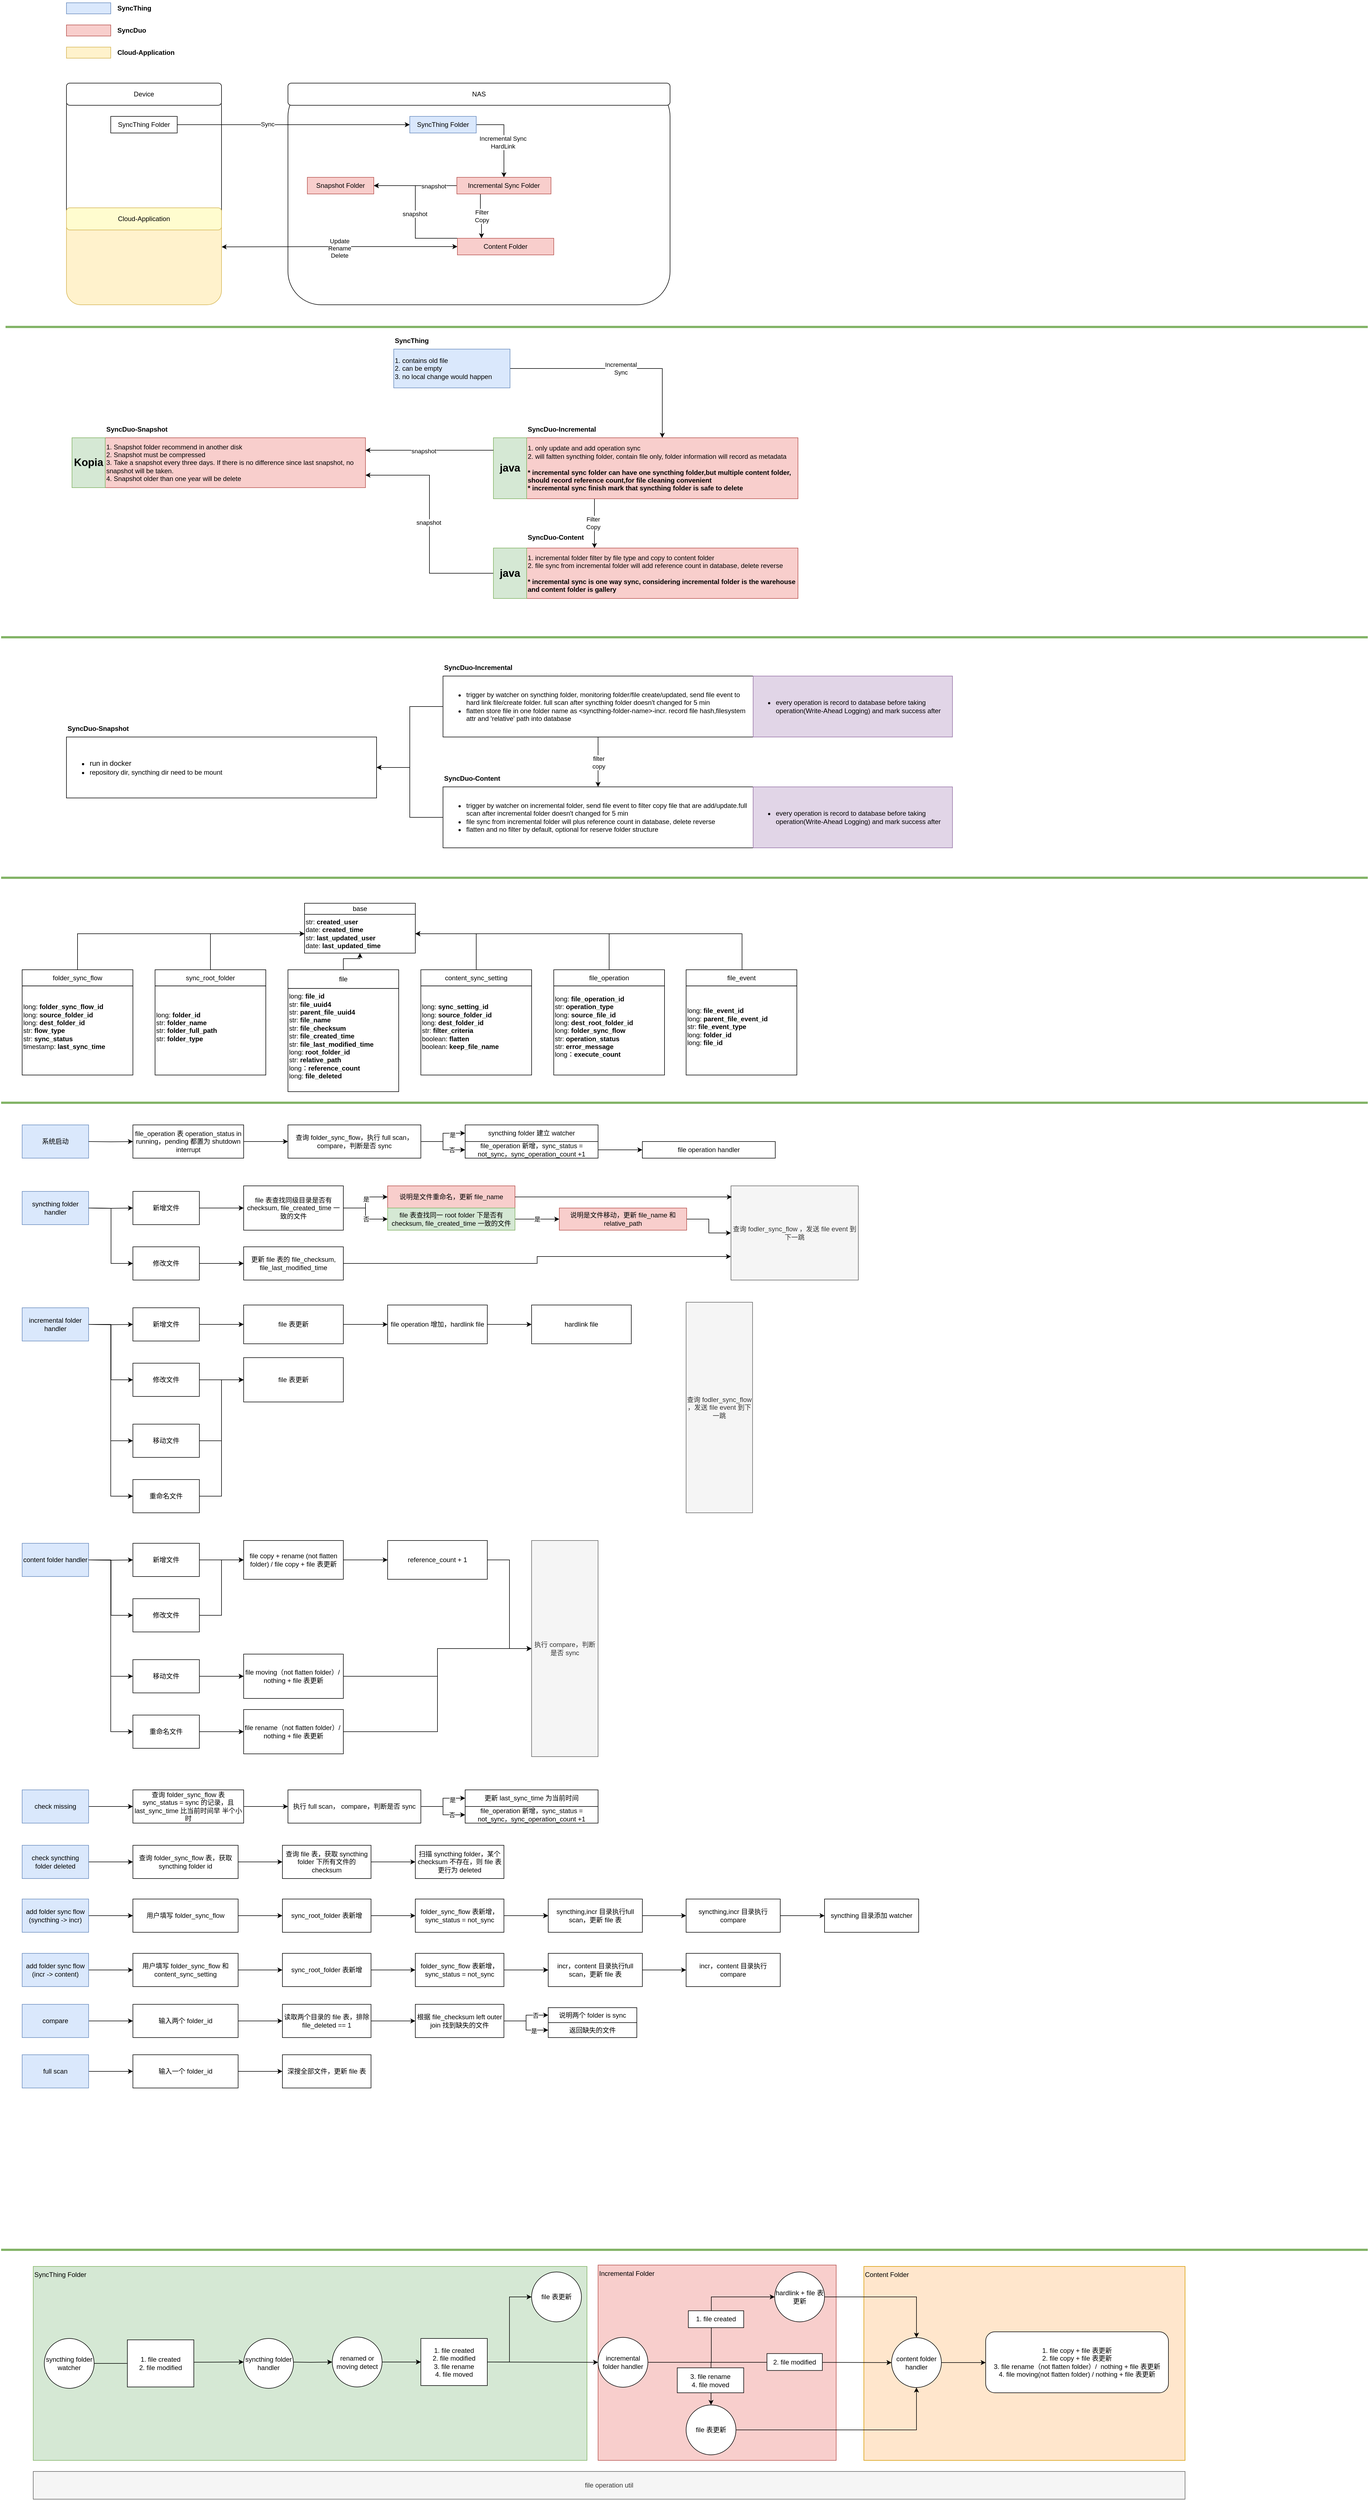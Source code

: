 <mxfile version="24.7.12">
  <diagram name="Page-1" id="c7558073-3199-34d8-9f00-42111426c3f3">
    <mxGraphModel dx="1066" dy="577" grid="1" gridSize="10" guides="1" tooltips="1" connect="1" arrows="1" fold="1" page="1" pageScale="1" pageWidth="826" pageHeight="1169" background="none" math="0" shadow="0">
      <root>
        <mxCell id="0" />
        <mxCell id="1" parent="0" />
        <mxCell id="N8TZfUtTnZYkTw5RphFN-41" value="" style="rounded=0;whiteSpace=wrap;html=1;fillColor=#ffe6cc;strokeColor=#d79b00;" parent="1" vertex="1">
          <mxGeometry x="1560" y="4260" width="580" height="350" as="geometry" />
        </mxCell>
        <mxCell id="N8TZfUtTnZYkTw5RphFN-40" value="" style="rounded=0;whiteSpace=wrap;html=1;fillColor=#f8cecc;strokeColor=#b85450;" parent="1" vertex="1">
          <mxGeometry x="1080" y="4257.5" width="430" height="352.5" as="geometry" />
        </mxCell>
        <mxCell id="N8TZfUtTnZYkTw5RphFN-39" value="" style="rounded=0;whiteSpace=wrap;html=1;fillColor=#d5e8d4;strokeColor=#82b366;" parent="1" vertex="1">
          <mxGeometry x="60" y="4260" width="1000" height="350" as="geometry" />
        </mxCell>
        <mxCell id="FV4cB3aGJ8yGmwrdIlaF-99" value="" style="rounded=1;whiteSpace=wrap;html=1;" parent="1" vertex="1">
          <mxGeometry x="120" y="320" width="280" height="400" as="geometry" />
        </mxCell>
        <mxCell id="FV4cB3aGJ8yGmwrdIlaF-104" value="" style="rounded=1;whiteSpace=wrap;html=1;" parent="1" vertex="1">
          <mxGeometry x="520" y="320" width="690" height="400" as="geometry" />
        </mxCell>
        <mxCell id="FV4cB3aGJ8yGmwrdIlaF-96" value="Device" style="rounded=1;whiteSpace=wrap;html=1;" parent="1" vertex="1">
          <mxGeometry x="120" y="320" width="280" height="40" as="geometry" />
        </mxCell>
        <mxCell id="FV4cB3aGJ8yGmwrdIlaF-105" value="NAS" style="rounded=1;whiteSpace=wrap;html=1;" parent="1" vertex="1">
          <mxGeometry x="520" y="320" width="690" height="40" as="geometry" />
        </mxCell>
        <mxCell id="FV4cB3aGJ8yGmwrdIlaF-129" style="edgeStyle=orthogonalEdgeStyle;rounded=0;orthogonalLoop=1;jettySize=auto;html=1;exitX=1;exitY=0.5;exitDx=0;exitDy=0;" parent="1" source="p-s9N60HYd-SyPe_iOL1-13" target="FV4cB3aGJ8yGmwrdIlaF-127" edge="1">
          <mxGeometry relative="1" as="geometry">
            <Array as="points">
              <mxPoint x="910" y="395" />
            </Array>
            <mxPoint x="770" y="410" as="sourcePoint" />
          </mxGeometry>
        </mxCell>
        <mxCell id="FV4cB3aGJ8yGmwrdIlaF-133" value="Incremental Sync&lt;div&gt;HardLink&lt;/div&gt;" style="edgeLabel;html=1;align=center;verticalAlign=middle;resizable=0;points=[];" parent="FV4cB3aGJ8yGmwrdIlaF-129" vertex="1" connectable="0">
          <mxGeometry x="0.125" y="-2" relative="1" as="geometry">
            <mxPoint as="offset" />
          </mxGeometry>
        </mxCell>
        <mxCell id="FV4cB3aGJ8yGmwrdIlaF-144" value="" style="rounded=1;whiteSpace=wrap;html=1;fillColor=#fff2cc;strokeColor=#d6b656;" parent="1" vertex="1">
          <mxGeometry x="120" y="545" width="280" height="175" as="geometry" />
        </mxCell>
        <mxCell id="FV4cB3aGJ8yGmwrdIlaF-145" value="Cloud-Application" style="rounded=1;whiteSpace=wrap;html=1;fillColor=#FFFCCF;strokeColor=#d6b656;" parent="1" vertex="1">
          <mxGeometry x="120" y="545" width="280" height="40" as="geometry" />
        </mxCell>
        <mxCell id="FV4cB3aGJ8yGmwrdIlaF-147" style="edgeStyle=orthogonalEdgeStyle;rounded=0;orthogonalLoop=1;jettySize=auto;html=1;entryX=1.001;entryY=0.403;entryDx=0;entryDy=0;entryPerimeter=0;startArrow=classic;startFill=1;" parent="1" source="FV4cB3aGJ8yGmwrdIlaF-130" target="FV4cB3aGJ8yGmwrdIlaF-144" edge="1">
          <mxGeometry relative="1" as="geometry" />
        </mxCell>
        <mxCell id="FV4cB3aGJ8yGmwrdIlaF-152" value="Update&lt;div&gt;Rename&lt;/div&gt;&lt;div&gt;Delete&lt;/div&gt;" style="edgeLabel;html=1;align=center;verticalAlign=middle;resizable=0;points=[];" parent="FV4cB3aGJ8yGmwrdIlaF-147" vertex="1" connectable="0">
          <mxGeometry x="0.002" y="2" relative="1" as="geometry">
            <mxPoint as="offset" />
          </mxGeometry>
        </mxCell>
        <mxCell id="FV4cB3aGJ8yGmwrdIlaF-100" value="SyncThing Folder" style="text;html=1;align=center;verticalAlign=middle;whiteSpace=wrap;rounded=0;strokeColor=default;" parent="1" vertex="1">
          <mxGeometry x="200" y="380" width="120" height="30" as="geometry" />
        </mxCell>
        <mxCell id="FV4cB3aGJ8yGmwrdIlaF-108" style="edgeStyle=orthogonalEdgeStyle;rounded=0;orthogonalLoop=1;jettySize=auto;html=1;entryX=0;entryY=0.5;entryDx=0;entryDy=0;" parent="1" source="FV4cB3aGJ8yGmwrdIlaF-100" edge="1">
          <mxGeometry relative="1" as="geometry">
            <mxPoint x="740" y="395" as="targetPoint" />
          </mxGeometry>
        </mxCell>
        <mxCell id="FV4cB3aGJ8yGmwrdIlaF-121" value="Sync" style="edgeLabel;html=1;align=center;verticalAlign=middle;resizable=0;points=[];" parent="FV4cB3aGJ8yGmwrdIlaF-108" vertex="1" connectable="0">
          <mxGeometry x="-0.224" y="1" relative="1" as="geometry">
            <mxPoint as="offset" />
          </mxGeometry>
        </mxCell>
        <mxCell id="FV4cB3aGJ8yGmwrdIlaF-125" value="Snapshot Folder" style="text;html=1;align=center;verticalAlign=middle;whiteSpace=wrap;rounded=0;fillColor=#f8cecc;strokeColor=#b85450;" parent="1" vertex="1">
          <mxGeometry x="555" y="490" width="120" height="30" as="geometry" />
        </mxCell>
        <mxCell id="FV4cB3aGJ8yGmwrdIlaF-131" value="" style="edgeStyle=orthogonalEdgeStyle;rounded=0;orthogonalLoop=1;jettySize=auto;html=1;exitX=0.25;exitY=1;exitDx=0;exitDy=0;entryX=0.25;entryY=0;entryDx=0;entryDy=0;startArrow=none;startFill=0;" parent="1" source="FV4cB3aGJ8yGmwrdIlaF-127" target="FV4cB3aGJ8yGmwrdIlaF-130" edge="1">
          <mxGeometry relative="1" as="geometry">
            <Array as="points">
              <mxPoint x="868" y="560" />
              <mxPoint x="870" y="560" />
            </Array>
          </mxGeometry>
        </mxCell>
        <mxCell id="FV4cB3aGJ8yGmwrdIlaF-134" value="Filter&lt;div&gt;Copy&lt;/div&gt;" style="edgeLabel;html=1;align=center;verticalAlign=middle;resizable=0;points=[];" parent="FV4cB3aGJ8yGmwrdIlaF-131" vertex="1" connectable="0">
          <mxGeometry x="0.03" relative="1" as="geometry">
            <mxPoint as="offset" />
          </mxGeometry>
        </mxCell>
        <mxCell id="HABQAX602SkIrpShChZR-2" style="edgeStyle=orthogonalEdgeStyle;rounded=0;orthogonalLoop=1;jettySize=auto;html=1;entryX=1;entryY=0.5;entryDx=0;entryDy=0;" parent="1" source="FV4cB3aGJ8yGmwrdIlaF-127" target="FV4cB3aGJ8yGmwrdIlaF-125" edge="1">
          <mxGeometry relative="1" as="geometry" />
        </mxCell>
        <mxCell id="HABQAX602SkIrpShChZR-5" value="snapshot" style="edgeLabel;html=1;align=center;verticalAlign=middle;resizable=0;points=[];" parent="HABQAX602SkIrpShChZR-2" vertex="1" connectable="0">
          <mxGeometry x="-0.44" y="1" relative="1" as="geometry">
            <mxPoint as="offset" />
          </mxGeometry>
        </mxCell>
        <mxCell id="FV4cB3aGJ8yGmwrdIlaF-127" value="Incremental Sync Folder" style="text;html=1;align=center;verticalAlign=middle;whiteSpace=wrap;rounded=0;fillColor=#f8cecc;strokeColor=#b85450;" parent="1" vertex="1">
          <mxGeometry x="825" y="490" width="170" height="30" as="geometry" />
        </mxCell>
        <mxCell id="HABQAX602SkIrpShChZR-3" style="edgeStyle=orthogonalEdgeStyle;rounded=0;orthogonalLoop=1;jettySize=auto;html=1;entryX=1;entryY=0.5;entryDx=0;entryDy=0;exitX=0;exitY=0;exitDx=0;exitDy=0;" parent="1" source="FV4cB3aGJ8yGmwrdIlaF-130" target="FV4cB3aGJ8yGmwrdIlaF-125" edge="1">
          <mxGeometry relative="1" as="geometry">
            <Array as="points">
              <mxPoint x="750" y="600" />
              <mxPoint x="750" y="505" />
            </Array>
          </mxGeometry>
        </mxCell>
        <mxCell id="HABQAX602SkIrpShChZR-4" value="snapshot" style="edgeLabel;html=1;align=center;verticalAlign=middle;resizable=0;points=[];" parent="HABQAX602SkIrpShChZR-3" vertex="1" connectable="0">
          <mxGeometry x="-0.019" y="1" relative="1" as="geometry">
            <mxPoint as="offset" />
          </mxGeometry>
        </mxCell>
        <mxCell id="FV4cB3aGJ8yGmwrdIlaF-130" value="Content Folder" style="text;html=1;align=center;verticalAlign=middle;whiteSpace=wrap;rounded=0;fillColor=#f8cecc;strokeColor=#b85450;" parent="1" vertex="1">
          <mxGeometry x="826" y="600" width="174" height="30" as="geometry" />
        </mxCell>
        <mxCell id="p-s9N60HYd-SyPe_iOL1-1" value="" style="rounded=0;whiteSpace=wrap;html=1;fillColor=#dae8fc;strokeColor=#6c8ebf;" parent="1" vertex="1">
          <mxGeometry x="120" y="175" width="80" height="20" as="geometry" />
        </mxCell>
        <mxCell id="p-s9N60HYd-SyPe_iOL1-2" value="SyncThing" style="text;html=1;align=left;verticalAlign=middle;whiteSpace=wrap;rounded=0;fontStyle=1" parent="1" vertex="1">
          <mxGeometry x="210" y="170" width="60" height="30" as="geometry" />
        </mxCell>
        <mxCell id="p-s9N60HYd-SyPe_iOL1-3" value="" style="rounded=0;whiteSpace=wrap;html=1;fillColor=#f8cecc;strokeColor=#b85450;" parent="1" vertex="1">
          <mxGeometry x="120" y="215" width="80" height="20" as="geometry" />
        </mxCell>
        <mxCell id="p-s9N60HYd-SyPe_iOL1-4" value="SyncDuo" style="text;html=1;align=left;verticalAlign=middle;whiteSpace=wrap;rounded=0;fontStyle=1" parent="1" vertex="1">
          <mxGeometry x="210" y="210" width="60" height="30" as="geometry" />
        </mxCell>
        <mxCell id="p-s9N60HYd-SyPe_iOL1-5" value="" style="rounded=0;whiteSpace=wrap;html=1;fillColor=#fff2cc;strokeColor=#d6b656;" parent="1" vertex="1">
          <mxGeometry x="120" y="255" width="80" height="20" as="geometry" />
        </mxCell>
        <mxCell id="p-s9N60HYd-SyPe_iOL1-6" value="Cloud-Application" style="text;html=1;align=left;verticalAlign=middle;whiteSpace=wrap;rounded=0;fontStyle=1" parent="1" vertex="1">
          <mxGeometry x="210" y="250" width="130" height="30" as="geometry" />
        </mxCell>
        <mxCell id="p-s9N60HYd-SyPe_iOL1-13" value="SyncThing Folder" style="text;html=1;align=center;verticalAlign=middle;whiteSpace=wrap;rounded=0;fillColor=#dae8fc;strokeColor=#6c8ebf;" parent="1" vertex="1">
          <mxGeometry x="740" y="380" width="120" height="30" as="geometry" />
        </mxCell>
        <mxCell id="p-s9N60HYd-SyPe_iOL1-9" value="1. Snapshot folder recommend in another disk&lt;div&gt;2. Snapshot must be compressed&lt;/div&gt;&lt;div&gt;3.&amp;nbsp;Take a snapshot every three days. If there is no difference since last snapshot, no snapshot will be taken.&lt;/div&gt;&lt;div&gt;4. Snapshot older than one year will be delete&lt;/div&gt;" style="text;html=1;align=left;verticalAlign=middle;whiteSpace=wrap;rounded=0;fillColor=#f8cecc;strokeColor=#b85450;" parent="1" vertex="1">
          <mxGeometry x="190" y="960" width="470" height="90" as="geometry" />
        </mxCell>
        <mxCell id="p-s9N60HYd-SyPe_iOL1-12" value="SyncDuo-Snapshot" style="text;html=1;align=left;verticalAlign=middle;whiteSpace=wrap;rounded=0;fontStyle=1" parent="1" vertex="1">
          <mxGeometry x="190" y="930" width="165" height="30" as="geometry" />
        </mxCell>
        <mxCell id="oRY6-fE0OnWp-fExXrlh-18" style="edgeStyle=orthogonalEdgeStyle;rounded=0;orthogonalLoop=1;jettySize=auto;html=1;entryX=0.25;entryY=0;entryDx=0;entryDy=0;exitX=0.25;exitY=1;exitDx=0;exitDy=0;" parent="1" source="p-s9N60HYd-SyPe_iOL1-18" target="RCgKCgoef3klD9U7Rnbw-1" edge="1">
          <mxGeometry relative="1" as="geometry">
            <Array as="points">
              <mxPoint x="1074" y="1100" />
              <mxPoint x="1074" y="1100" />
            </Array>
          </mxGeometry>
        </mxCell>
        <mxCell id="oRY6-fE0OnWp-fExXrlh-23" value="Filter&lt;div&gt;Copy&lt;/div&gt;" style="edgeLabel;html=1;align=center;verticalAlign=middle;resizable=0;points=[];" parent="oRY6-fE0OnWp-fExXrlh-18" vertex="1" connectable="0">
          <mxGeometry x="-0.013" y="-3" relative="1" as="geometry">
            <mxPoint as="offset" />
          </mxGeometry>
        </mxCell>
        <mxCell id="p-s9N60HYd-SyPe_iOL1-18" value="1. only update and add operation sync&lt;div&gt;2. will faltten syncthing folder, contain file only, folder information will record as metadata&lt;/div&gt;&lt;div&gt;&lt;div&gt;&lt;br&gt;&lt;div&gt;&lt;b&gt;* incremental sync folder can have one syncthing folder,but multiple content folder, should record&amp;nbsp;reference count,for file cleaning convenient&lt;/b&gt;&lt;/div&gt;&lt;div&gt;&lt;b&gt;*&amp;nbsp;&lt;span style=&quot;background-color: initial;&quot;&gt;incremental sync finish mark that syncthing folder is safe to delete&lt;/span&gt;&lt;/b&gt;&lt;/div&gt;&lt;/div&gt;&lt;/div&gt;" style="text;html=1;align=left;verticalAlign=middle;whiteSpace=wrap;rounded=0;fillColor=#f8cecc;strokeColor=#b85450;" parent="1" vertex="1">
          <mxGeometry x="951" y="960" width="490" height="110" as="geometry" />
        </mxCell>
        <mxCell id="p-s9N60HYd-SyPe_iOL1-19" value="SyncDuo-Incremental" style="text;html=1;align=left;verticalAlign=middle;whiteSpace=wrap;rounded=0;fontStyle=1" parent="1" vertex="1">
          <mxGeometry x="951" y="930" width="165" height="30" as="geometry" />
        </mxCell>
        <mxCell id="oRY6-fE0OnWp-fExXrlh-17" value="Incremental&lt;div&gt;Sync&lt;/div&gt;" style="edgeStyle=orthogonalEdgeStyle;rounded=0;orthogonalLoop=1;jettySize=auto;html=1;" parent="1" source="p-s9N60HYd-SyPe_iOL1-8" target="p-s9N60HYd-SyPe_iOL1-18" edge="1">
          <mxGeometry relative="1" as="geometry">
            <mxPoint as="offset" />
          </mxGeometry>
        </mxCell>
        <mxCell id="RCgKCgoef3klD9U7Rnbw-1" value="1. incremental folder filter by file type and copy to content folder&lt;div&gt;2. file sync from incremental folder will add reference count in database, delete reverse&lt;br&gt;&lt;div&gt;&lt;br&gt;&lt;/div&gt;&lt;div&gt;&lt;b&gt;* incremental sync is one way sync, considering incremental folder is the warehouse and content folder is gallery&lt;/b&gt;&lt;/div&gt;&lt;/div&gt;" style="text;html=1;align=left;verticalAlign=middle;whiteSpace=wrap;rounded=0;fillColor=#f8cecc;strokeColor=#b85450;" parent="1" vertex="1">
          <mxGeometry x="951" y="1159" width="490" height="91" as="geometry" />
        </mxCell>
        <mxCell id="RCgKCgoef3klD9U7Rnbw-2" value="SyncDuo-Content" style="text;html=1;align=left;verticalAlign=middle;whiteSpace=wrap;rounded=0;fontStyle=1" parent="1" vertex="1">
          <mxGeometry x="950.999" y="1120" width="172.021" height="39" as="geometry" />
        </mxCell>
        <mxCell id="p-s9N60HYd-SyPe_iOL1-8" value="1. contains old file&lt;div&gt;2. can be empty&lt;/div&gt;&lt;div&gt;3. no local change would happen&lt;/div&gt;" style="text;html=1;align=left;verticalAlign=middle;whiteSpace=wrap;rounded=0;fillColor=#dae8fc;strokeColor=#6c8ebf;" parent="1" vertex="1">
          <mxGeometry x="711" y="800" width="210" height="70" as="geometry" />
        </mxCell>
        <mxCell id="p-s9N60HYd-SyPe_iOL1-11" value="SyncThing" style="text;html=1;align=left;verticalAlign=middle;whiteSpace=wrap;rounded=0;fontStyle=1" parent="1" vertex="1">
          <mxGeometry x="711" y="770" width="60" height="30" as="geometry" />
        </mxCell>
        <mxCell id="oRY6-fE0OnWp-fExXrlh-24" value="Kopia" style="text;html=1;align=center;verticalAlign=middle;whiteSpace=wrap;rounded=0;fillColor=#d5e8d4;strokeColor=#82b366;fontStyle=1;fontSize=19;" parent="1" vertex="1">
          <mxGeometry x="130" y="960" width="60" height="90" as="geometry" />
        </mxCell>
        <mxCell id="oRY6-fE0OnWp-fExXrlh-25" value="java" style="text;html=1;align=center;verticalAlign=middle;whiteSpace=wrap;rounded=0;fillColor=#d5e8d4;strokeColor=#82b366;fontStyle=1;fontSize=19;" parent="1" vertex="1">
          <mxGeometry x="891" y="960" width="60" height="110" as="geometry" />
        </mxCell>
        <mxCell id="HABQAX602SkIrpShChZR-8" style="edgeStyle=orthogonalEdgeStyle;rounded=0;orthogonalLoop=1;jettySize=auto;html=1;entryX=1;entryY=0.75;entryDx=0;entryDy=0;" parent="1" source="oRY6-fE0OnWp-fExXrlh-26" target="p-s9N60HYd-SyPe_iOL1-9" edge="1">
          <mxGeometry relative="1" as="geometry" />
        </mxCell>
        <mxCell id="HABQAX602SkIrpShChZR-10" value="snapshot" style="edgeLabel;html=1;align=center;verticalAlign=middle;resizable=0;points=[];" parent="HABQAX602SkIrpShChZR-8" vertex="1" connectable="0">
          <mxGeometry x="0.014" y="2" relative="1" as="geometry">
            <mxPoint as="offset" />
          </mxGeometry>
        </mxCell>
        <mxCell id="oRY6-fE0OnWp-fExXrlh-26" value="java" style="text;html=1;align=center;verticalAlign=middle;whiteSpace=wrap;rounded=0;fillColor=#d5e8d4;strokeColor=#82b366;fontStyle=1;fontSize=19;" parent="1" vertex="1">
          <mxGeometry x="891" y="1159" width="60" height="91" as="geometry" />
        </mxCell>
        <mxCell id="_8dwR4073q-e48-UyYh1-1" value="&lt;ul&gt;&lt;li&gt;&lt;span style=&quot;font-size: 13px;&quot;&gt;run in docker&lt;/span&gt;&lt;/li&gt;&lt;li&gt;&lt;span style=&quot;font-size: 13px;&quot;&gt;&lt;span style=&quot;font-size: 12px;&quot;&gt;repository dir, syncthing dir need to be mount&lt;/span&gt;&lt;/span&gt;&lt;/li&gt;&lt;/ul&gt;" style="rounded=0;whiteSpace=wrap;html=1;align=left;" parent="1" vertex="1">
          <mxGeometry x="120" y="1500" width="560" height="110" as="geometry" />
        </mxCell>
        <mxCell id="ec7xJqQuYl15cwVy1hZ_-2" value="" style="endArrow=none;html=1;rounded=0;fontStyle=0;strokeWidth=4;fillColor=#d5e8d4;strokeColor=#82b366;" parent="1" edge="1">
          <mxGeometry width="50" height="50" relative="1" as="geometry">
            <mxPoint x="10" y="760" as="sourcePoint" />
            <mxPoint x="2470" y="760" as="targetPoint" />
          </mxGeometry>
        </mxCell>
        <mxCell id="ec7xJqQuYl15cwVy1hZ_-3" value="" style="endArrow=none;html=1;rounded=0;fontStyle=0;strokeWidth=4;fillColor=#d5e8d4;strokeColor=#82b366;" parent="1" edge="1">
          <mxGeometry width="50" height="50" relative="1" as="geometry">
            <mxPoint x="2" y="1320" as="sourcePoint" />
            <mxPoint x="2470" y="1320" as="targetPoint" />
          </mxGeometry>
        </mxCell>
        <mxCell id="ec7xJqQuYl15cwVy1hZ_-4" value="SyncDuo-Snapshot" style="text;html=1;align=left;verticalAlign=middle;whiteSpace=wrap;rounded=0;fontStyle=1" parent="1" vertex="1">
          <mxGeometry x="120" y="1470" width="165" height="30" as="geometry" />
        </mxCell>
        <mxCell id="ECWo1m8Fi9RXr4LYJiaZ-4" style="edgeStyle=orthogonalEdgeStyle;rounded=0;orthogonalLoop=1;jettySize=auto;html=1;entryX=1;entryY=0.5;entryDx=0;entryDy=0;" parent="1" source="ec7xJqQuYl15cwVy1hZ_-6" target="_8dwR4073q-e48-UyYh1-1" edge="1">
          <mxGeometry relative="1" as="geometry" />
        </mxCell>
        <mxCell id="wrEZppvQPQj9igWy5DTG-1" style="edgeStyle=orthogonalEdgeStyle;rounded=0;orthogonalLoop=1;jettySize=auto;html=1;exitX=0.5;exitY=1;exitDx=0;exitDy=0;entryX=0.5;entryY=0;entryDx=0;entryDy=0;" parent="1" source="ec7xJqQuYl15cwVy1hZ_-6" target="ec7xJqQuYl15cwVy1hZ_-8" edge="1">
          <mxGeometry relative="1" as="geometry" />
        </mxCell>
        <mxCell id="wrEZppvQPQj9igWy5DTG-2" value="filter&lt;div&gt;copy&lt;/div&gt;" style="edgeLabel;html=1;align=center;verticalAlign=middle;resizable=0;points=[];" parent="wrEZppvQPQj9igWy5DTG-1" vertex="1" connectable="0">
          <mxGeometry x="0.013" y="1" relative="1" as="geometry">
            <mxPoint as="offset" />
          </mxGeometry>
        </mxCell>
        <mxCell id="ec7xJqQuYl15cwVy1hZ_-6" value="&lt;ul&gt;&lt;li&gt;trigger by watcher on syncthing folder, monitoring folder/file create/updated, send file event to hard link file/create folder. full scan after syncthing folder doesn&#39;t changed for 5 min&lt;/li&gt;&lt;li&gt;flatten store file in one folder name as &amp;lt;syncthing-folder-name&amp;gt;-incr. record file hash,filesystem attr and &#39;relative&#39; path into database&lt;/li&gt;&lt;/ul&gt;" style="rounded=0;whiteSpace=wrap;html=1;align=left;" parent="1" vertex="1">
          <mxGeometry x="800" y="1390" width="560" height="110" as="geometry" />
        </mxCell>
        <mxCell id="ec7xJqQuYl15cwVy1hZ_-7" value="SyncDuo-Incremental" style="text;html=1;align=left;verticalAlign=middle;whiteSpace=wrap;rounded=0;fontStyle=1" parent="1" vertex="1">
          <mxGeometry x="800" y="1360" width="165" height="30" as="geometry" />
        </mxCell>
        <mxCell id="ECWo1m8Fi9RXr4LYJiaZ-5" style="edgeStyle=orthogonalEdgeStyle;rounded=0;orthogonalLoop=1;jettySize=auto;html=1;entryX=1;entryY=0.5;entryDx=0;entryDy=0;" parent="1" source="ec7xJqQuYl15cwVy1hZ_-8" target="_8dwR4073q-e48-UyYh1-1" edge="1">
          <mxGeometry relative="1" as="geometry" />
        </mxCell>
        <mxCell id="ec7xJqQuYl15cwVy1hZ_-8" value="&lt;ul&gt;&lt;li&gt;trigger by watcher on incremental folder, send file event to&amp;nbsp;filter copy file that are add/update.full scan after incremental folder doesn&#39;t changed for 5 min&lt;/li&gt;&lt;li&gt;file sync from incremental folder will plus reference count in database, delete reverse&lt;br&gt;&lt;/li&gt;&lt;li&gt;flatten and no filter by default, optional for reserve folder structure&lt;/li&gt;&lt;/ul&gt;" style="rounded=0;whiteSpace=wrap;html=1;align=left;" parent="1" vertex="1">
          <mxGeometry x="800" y="1590" width="560" height="110" as="geometry" />
        </mxCell>
        <mxCell id="ec7xJqQuYl15cwVy1hZ_-9" value="SyncDuo-Content" style="text;html=1;align=left;verticalAlign=middle;whiteSpace=wrap;rounded=0;fontStyle=1" parent="1" vertex="1">
          <mxGeometry x="800" y="1560" width="165" height="30" as="geometry" />
        </mxCell>
        <mxCell id="HABQAX602SkIrpShChZR-12" style="edgeStyle=orthogonalEdgeStyle;rounded=0;orthogonalLoop=1;jettySize=auto;html=1;entryX=1;entryY=0.25;entryDx=0;entryDy=0;" parent="1" source="oRY6-fE0OnWp-fExXrlh-25" target="p-s9N60HYd-SyPe_iOL1-9" edge="1">
          <mxGeometry relative="1" as="geometry">
            <Array as="points">
              <mxPoint x="776" y="983" />
            </Array>
          </mxGeometry>
        </mxCell>
        <mxCell id="HABQAX602SkIrpShChZR-13" value="snapshot" style="edgeLabel;html=1;align=center;verticalAlign=middle;resizable=0;points=[];" parent="HABQAX602SkIrpShChZR-12" vertex="1" connectable="0">
          <mxGeometry x="0.089" y="1" relative="1" as="geometry">
            <mxPoint as="offset" />
          </mxGeometry>
        </mxCell>
        <mxCell id="Pt8NlPGo18cKOHMlV979-3" value="" style="endArrow=none;html=1;rounded=0;fontStyle=0;strokeWidth=4;fillColor=#d5e8d4;strokeColor=#82b366;" parent="1" edge="1">
          <mxGeometry width="50" height="50" relative="1" as="geometry">
            <mxPoint x="2" y="1754" as="sourcePoint" />
            <mxPoint x="2470" y="1754" as="targetPoint" />
          </mxGeometry>
        </mxCell>
        <mxCell id="IIC6WvYA1fez5i_vmn7t-14" value="" style="group" parent="1" vertex="1" connectable="0">
          <mxGeometry x="550" y="1800" width="200" height="90" as="geometry" />
        </mxCell>
        <mxCell id="IIC6WvYA1fez5i_vmn7t-12" value="base" style="rounded=0;whiteSpace=wrap;html=1;" parent="IIC6WvYA1fez5i_vmn7t-14" vertex="1">
          <mxGeometry width="200" height="20" as="geometry" />
        </mxCell>
        <mxCell id="IIC6WvYA1fez5i_vmn7t-13" value="str: &lt;b&gt;created_user&lt;/b&gt;&lt;div&gt;date: &lt;b&gt;created_time&lt;/b&gt;&lt;/div&gt;&lt;div&gt;str: &lt;b&gt;last_updated_user&lt;/b&gt;&lt;/div&gt;&lt;div&gt;date: &lt;b&gt;last_updated_time&lt;/b&gt;&lt;/div&gt;" style="rounded=0;whiteSpace=wrap;html=1;align=left;" parent="IIC6WvYA1fez5i_vmn7t-14" vertex="1">
          <mxGeometry y="20" width="200" height="70" as="geometry" />
        </mxCell>
        <mxCell id="IIC6WvYA1fez5i_vmn7t-15" value="" style="group" parent="1" vertex="1" connectable="0">
          <mxGeometry x="280" y="1920" width="200" height="190" as="geometry" />
        </mxCell>
        <mxCell id="IIC6WvYA1fez5i_vmn7t-16" value="sync_root_folder" style="rounded=0;whiteSpace=wrap;html=1;" parent="IIC6WvYA1fez5i_vmn7t-15" vertex="1">
          <mxGeometry width="200" height="29.231" as="geometry" />
        </mxCell>
        <mxCell id="IIC6WvYA1fez5i_vmn7t-17" value="&lt;div&gt;long: &lt;b&gt;folder_id&lt;/b&gt;&lt;/div&gt;&lt;div&gt;str: &lt;b&gt;folder_name&lt;/b&gt;&lt;/div&gt;&lt;div&gt;str: &lt;b&gt;folder_full_path&lt;/b&gt;&lt;/div&gt;&lt;div&gt;str:&lt;b&gt; folder_type&lt;/b&gt;&lt;/div&gt;&lt;div&gt;&lt;b&gt;&lt;br&gt;&lt;/b&gt;&lt;/div&gt;" style="rounded=0;whiteSpace=wrap;html=1;align=left;" parent="IIC6WvYA1fez5i_vmn7t-15" vertex="1">
          <mxGeometry y="29.231" width="200" height="160.769" as="geometry" />
        </mxCell>
        <mxCell id="IIC6WvYA1fez5i_vmn7t-18" style="edgeStyle=orthogonalEdgeStyle;rounded=0;orthogonalLoop=1;jettySize=auto;html=1;entryX=0;entryY=0.5;entryDx=0;entryDy=0;" parent="1" source="IIC6WvYA1fez5i_vmn7t-16" target="IIC6WvYA1fez5i_vmn7t-13" edge="1">
          <mxGeometry relative="1" as="geometry">
            <Array as="points">
              <mxPoint x="380" y="1855" />
            </Array>
          </mxGeometry>
        </mxCell>
        <mxCell id="IIC6WvYA1fez5i_vmn7t-34" value="" style="group" parent="1" vertex="1" connectable="0">
          <mxGeometry x="1000" y="1920" width="200" height="190" as="geometry" />
        </mxCell>
        <mxCell id="IIC6WvYA1fez5i_vmn7t-35" value="file_operation" style="rounded=0;whiteSpace=wrap;html=1;" parent="IIC6WvYA1fez5i_vmn7t-34" vertex="1">
          <mxGeometry width="200" height="29.231" as="geometry" />
        </mxCell>
        <mxCell id="IIC6WvYA1fez5i_vmn7t-36" value="&lt;div&gt;long: &lt;b&gt;file_operation_id&lt;/b&gt;&lt;/div&gt;&lt;div&gt;str: &lt;b&gt;operation_type&lt;/b&gt;&lt;/div&gt;&lt;div&gt;long: &lt;b&gt;source_file_id&lt;/b&gt;&lt;/div&gt;&lt;div&gt;long:&lt;b&gt; dest_root_folder_id&lt;/b&gt;&lt;/div&gt;&lt;div&gt;long:&lt;b&gt; folder_sync_flow&lt;/b&gt;&lt;/div&gt;&lt;div&gt;str:&lt;b&gt; operation_status&lt;/b&gt;&lt;/div&gt;&lt;div&gt;str:&lt;b&gt;&amp;nbsp;error_message&lt;/b&gt;&lt;/div&gt;&lt;div&gt;long：&lt;b&gt;execute_count&lt;/b&gt;&lt;/div&gt;&lt;div&gt;&lt;b&gt;&lt;br&gt;&lt;/b&gt;&lt;/div&gt;" style="rounded=0;whiteSpace=wrap;html=1;align=left;" parent="IIC6WvYA1fez5i_vmn7t-34" vertex="1">
          <mxGeometry y="29.231" width="200" height="160.769" as="geometry" />
        </mxCell>
        <mxCell id="IIC6WvYA1fez5i_vmn7t-47" style="edgeStyle=orthogonalEdgeStyle;rounded=0;orthogonalLoop=1;jettySize=auto;html=1;entryX=1;entryY=0.5;entryDx=0;entryDy=0;" parent="1" target="IIC6WvYA1fez5i_vmn7t-13" edge="1">
          <mxGeometry relative="1" as="geometry">
            <Array as="points">
              <mxPoint x="1100" y="1920" />
              <mxPoint x="1100" y="1855" />
            </Array>
            <mxPoint x="1150" y="1920" as="sourcePoint" />
          </mxGeometry>
        </mxCell>
        <mxCell id="IIC6WvYA1fez5i_vmn7t-51" value="" style="endArrow=none;html=1;rounded=0;fontStyle=0;strokeWidth=4;fillColor=#d5e8d4;strokeColor=#82b366;" parent="1" edge="1">
          <mxGeometry width="50" height="50" relative="1" as="geometry">
            <mxPoint x="2" y="2160" as="sourcePoint" />
            <mxPoint x="2470" y="2160" as="targetPoint" />
          </mxGeometry>
        </mxCell>
        <mxCell id="IcKSqmq6yABAYZnoPidn-6" value="" style="group" parent="1" vertex="1" connectable="0">
          <mxGeometry x="40" y="1920" width="200" height="190" as="geometry" />
        </mxCell>
        <mxCell id="IcKSqmq6yABAYZnoPidn-7" value="folder_sync_flow" style="rounded=0;whiteSpace=wrap;html=1;" parent="IcKSqmq6yABAYZnoPidn-6" vertex="1">
          <mxGeometry width="200" height="29.231" as="geometry" />
        </mxCell>
        <mxCell id="IcKSqmq6yABAYZnoPidn-8" value="&lt;div&gt;long: &lt;b&gt;folder_sync_flow_id&lt;/b&gt;&lt;/div&gt;&lt;div&gt;long: &lt;b&gt;source_folder_id&lt;/b&gt;&lt;/div&gt;&lt;div&gt;long: &lt;b&gt;dest_folder_id&lt;/b&gt;&lt;/div&gt;&lt;div&gt;str:&lt;b&gt; flow_type&lt;/b&gt;&lt;/div&gt;&lt;div&gt;str:&lt;b&gt; sync_status&lt;/b&gt;&lt;/div&gt;&lt;div&gt;&lt;div&gt;timestamp:&lt;b&gt;&amp;nbsp;last_sync_time&lt;/b&gt;&lt;/div&gt;&lt;/div&gt;&lt;div&gt;&lt;b&gt;&lt;br&gt;&lt;/b&gt;&lt;/div&gt;" style="rounded=0;whiteSpace=wrap;html=1;align=left;" parent="IcKSqmq6yABAYZnoPidn-6" vertex="1">
          <mxGeometry y="29.231" width="200" height="160.769" as="geometry" />
        </mxCell>
        <mxCell id="IcKSqmq6yABAYZnoPidn-9" style="edgeStyle=orthogonalEdgeStyle;rounded=0;orthogonalLoop=1;jettySize=auto;html=1;entryX=0;entryY=0.5;entryDx=0;entryDy=0;" parent="1" source="IcKSqmq6yABAYZnoPidn-7" target="IIC6WvYA1fez5i_vmn7t-13" edge="1">
          <mxGeometry relative="1" as="geometry">
            <Array as="points">
              <mxPoint x="140" y="1855" />
            </Array>
          </mxGeometry>
        </mxCell>
        <mxCell id="wrEZppvQPQj9igWy5DTG-3" value="&lt;ul style=&quot;text-align: left;&quot;&gt;&lt;li&gt;&lt;span style=&quot;background-color: initial;&quot;&gt;every operation is record to database before taking operation(Write-Ahead Logging) and mark success after&lt;/span&gt;&lt;/li&gt;&lt;/ul&gt;" style="text;html=1;align=center;verticalAlign=middle;whiteSpace=wrap;rounded=0;fillColor=#e1d5e7;strokeColor=#9673a6;" parent="1" vertex="1">
          <mxGeometry x="1360" y="1390" width="360" height="110" as="geometry" />
        </mxCell>
        <mxCell id="wrEZppvQPQj9igWy5DTG-4" value="&lt;ul style=&quot;text-align: left;&quot;&gt;&lt;li&gt;&lt;span style=&quot;background-color: initial;&quot;&gt;every operation is record to database before taking operation(Write-Ahead Logging) and mark success after&lt;/span&gt;&lt;/li&gt;&lt;/ul&gt;" style="text;html=1;align=center;verticalAlign=middle;whiteSpace=wrap;rounded=0;fillColor=#e1d5e7;strokeColor=#9673a6;" parent="1" vertex="1">
          <mxGeometry x="1360" y="1590" width="360" height="110" as="geometry" />
        </mxCell>
        <mxCell id="wrEZppvQPQj9igWy5DTG-5" value="系统启动" style="rounded=0;whiteSpace=wrap;html=1;fillColor=#dae8fc;strokeColor=#6c8ebf;" parent="1" vertex="1">
          <mxGeometry x="40" y="2200" width="120" height="60" as="geometry" />
        </mxCell>
        <mxCell id="wrEZppvQPQj9igWy5DTG-11" style="edgeStyle=orthogonalEdgeStyle;rounded=0;orthogonalLoop=1;jettySize=auto;html=1;entryX=0;entryY=0.5;entryDx=0;entryDy=0;" parent="1" target="wrEZppvQPQj9igWy5DTG-10" edge="1">
          <mxGeometry relative="1" as="geometry">
            <mxPoint x="160" y="2230" as="sourcePoint" />
          </mxGeometry>
        </mxCell>
        <mxCell id="wrEZppvQPQj9igWy5DTG-15" value="" style="edgeStyle=orthogonalEdgeStyle;rounded=0;orthogonalLoop=1;jettySize=auto;html=1;" parent="1" source="wrEZppvQPQj9igWy5DTG-10" target="wrEZppvQPQj9igWy5DTG-14" edge="1">
          <mxGeometry relative="1" as="geometry" />
        </mxCell>
        <mxCell id="wrEZppvQPQj9igWy5DTG-10" value="file_operation 表 operation_status in running，pending 都置为 shutdown interrupt" style="rounded=0;whiteSpace=wrap;html=1;" parent="1" vertex="1">
          <mxGeometry x="240" y="2200" width="200" height="60" as="geometry" />
        </mxCell>
        <mxCell id="uasykzirsSdUwL9WkVUC-88" value="" style="edgeStyle=orthogonalEdgeStyle;rounded=0;orthogonalLoop=1;jettySize=auto;html=1;entryX=0;entryY=0.5;entryDx=0;entryDy=0;" parent="1" source="wrEZppvQPQj9igWy5DTG-14" target="uasykzirsSdUwL9WkVUC-89" edge="1">
          <mxGeometry relative="1" as="geometry">
            <mxPoint x="840" y="2230" as="targetPoint" />
          </mxGeometry>
        </mxCell>
        <mxCell id="uasykzirsSdUwL9WkVUC-92" value="是" style="edgeLabel;html=1;align=center;verticalAlign=middle;resizable=0;points=[];" parent="uasykzirsSdUwL9WkVUC-88" vertex="1" connectable="0">
          <mxGeometry x="0.501" y="-3" relative="1" as="geometry">
            <mxPoint as="offset" />
          </mxGeometry>
        </mxCell>
        <mxCell id="uasykzirsSdUwL9WkVUC-91" style="edgeStyle=orthogonalEdgeStyle;rounded=0;orthogonalLoop=1;jettySize=auto;html=1;entryX=0;entryY=0.5;entryDx=0;entryDy=0;" parent="1" source="wrEZppvQPQj9igWy5DTG-14" target="uasykzirsSdUwL9WkVUC-90" edge="1">
          <mxGeometry relative="1" as="geometry" />
        </mxCell>
        <mxCell id="uasykzirsSdUwL9WkVUC-93" value="否" style="edgeLabel;html=1;align=center;verticalAlign=middle;resizable=0;points=[];" parent="uasykzirsSdUwL9WkVUC-91" vertex="1" connectable="0">
          <mxGeometry x="0.501" relative="1" as="geometry">
            <mxPoint x="-1" as="offset" />
          </mxGeometry>
        </mxCell>
        <mxCell id="wrEZppvQPQj9igWy5DTG-14" value="查询 folder_sync_flow，执行 full scan， compare，判断是否 sync" style="whiteSpace=wrap;html=1;rounded=0;fontStyle=0" parent="1" vertex="1">
          <mxGeometry x="520" y="2200" width="240" height="60" as="geometry" />
        </mxCell>
        <mxCell id="wrEZppvQPQj9igWy5DTG-16" value="syncthing folder handler" style="rounded=0;whiteSpace=wrap;html=1;fillColor=#dae8fc;strokeColor=#6c8ebf;" parent="1" vertex="1">
          <mxGeometry x="40" y="2320" width="120" height="60" as="geometry" />
        </mxCell>
        <mxCell id="wrEZppvQPQj9igWy5DTG-20" value="" style="edgeStyle=orthogonalEdgeStyle;rounded=0;orthogonalLoop=1;jettySize=auto;html=1;" parent="1" target="wrEZppvQPQj9igWy5DTG-19" edge="1">
          <mxGeometry relative="1" as="geometry">
            <mxPoint x="160" y="2350" as="sourcePoint" />
          </mxGeometry>
        </mxCell>
        <mxCell id="2OahrU1iOWOdpbc31MzJ-2" style="edgeStyle=orthogonalEdgeStyle;rounded=0;orthogonalLoop=1;jettySize=auto;html=1;entryX=0;entryY=0.5;entryDx=0;entryDy=0;" parent="1" target="wrEZppvQPQj9igWy5DTG-64" edge="1">
          <mxGeometry relative="1" as="geometry">
            <mxPoint x="160" y="2350" as="sourcePoint" />
          </mxGeometry>
        </mxCell>
        <mxCell id="wrEZppvQPQj9igWy5DTG-66" value="" style="edgeStyle=orthogonalEdgeStyle;rounded=0;orthogonalLoop=1;jettySize=auto;html=1;" parent="1" source="wrEZppvQPQj9igWy5DTG-19" edge="1">
          <mxGeometry relative="1" as="geometry">
            <mxPoint x="440" y="2350" as="targetPoint" />
          </mxGeometry>
        </mxCell>
        <mxCell id="wrEZppvQPQj9igWy5DTG-19" value="新增文件" style="rounded=0;whiteSpace=wrap;html=1;" parent="1" vertex="1">
          <mxGeometry x="240" y="2320" width="120" height="60" as="geometry" />
        </mxCell>
        <mxCell id="uasykzirsSdUwL9WkVUC-102" style="edgeStyle=orthogonalEdgeStyle;rounded=0;orthogonalLoop=1;jettySize=auto;html=1;entryX=0;entryY=0.5;entryDx=0;entryDy=0;" parent="1" source="wrEZppvQPQj9igWy5DTG-64" target="uasykzirsSdUwL9WkVUC-101" edge="1">
          <mxGeometry relative="1" as="geometry" />
        </mxCell>
        <mxCell id="wrEZppvQPQj9igWy5DTG-64" value="修改文件" style="rounded=0;whiteSpace=wrap;html=1;" parent="1" vertex="1">
          <mxGeometry x="240" y="2420" width="120" height="60" as="geometry" />
        </mxCell>
        <mxCell id="2OahrU1iOWOdpbc31MzJ-1" style="edgeStyle=orthogonalEdgeStyle;rounded=0;orthogonalLoop=1;jettySize=auto;html=1;exitX=0.5;exitY=0;exitDx=0;exitDy=0;entryX=1;entryY=0.5;entryDx=0;entryDy=0;" parent="1" source="IIC6WvYA1fez5i_vmn7t-27" target="IIC6WvYA1fez5i_vmn7t-13" edge="1">
          <mxGeometry relative="1" as="geometry" />
        </mxCell>
        <mxCell id="IIC6WvYA1fez5i_vmn7t-26" value="" style="group;strokeColor=default;" parent="1" vertex="1" connectable="0">
          <mxGeometry x="760" y="1920" width="200" height="190" as="geometry" />
        </mxCell>
        <mxCell id="IIC6WvYA1fez5i_vmn7t-27" value="content_sync_setting" style="rounded=0;whiteSpace=wrap;html=1;" parent="IIC6WvYA1fez5i_vmn7t-26" vertex="1">
          <mxGeometry width="200" height="29.231" as="geometry" />
        </mxCell>
        <mxCell id="IIC6WvYA1fez5i_vmn7t-28" value="&lt;div&gt;long: &lt;b&gt;sync_setting_id&lt;/b&gt;&lt;/div&gt;&lt;div&gt;long: &lt;b&gt;source_folder_id&lt;/b&gt;&lt;/div&gt;&lt;div&gt;long: &lt;b&gt;dest_folder_id&lt;/b&gt;&lt;/div&gt;&lt;div&gt;str:&lt;b&gt;&amp;nbsp;filter_&lt;/b&gt;&lt;span style=&quot;background-color: initial;&quot;&gt;&lt;b&gt;criteria&lt;/b&gt;&lt;/span&gt;&lt;/div&gt;&lt;div&gt;&lt;span style=&quot;background-color: initial;&quot;&gt;boolean:&lt;b&gt; flatten&lt;/b&gt;&lt;/span&gt;&lt;/div&gt;&lt;div&gt;&lt;span style=&quot;background-color: initial;&quot;&gt;boolean:&lt;b&gt; keep_file_name&lt;/b&gt;&lt;/span&gt;&lt;/div&gt;&lt;div&gt;&lt;b&gt;&lt;br&gt;&lt;/b&gt;&lt;/div&gt;" style="rounded=0;whiteSpace=wrap;html=1;align=left;" parent="IIC6WvYA1fez5i_vmn7t-26" vertex="1">
          <mxGeometry y="29.231" width="200" height="160.769" as="geometry" />
        </mxCell>
        <mxCell id="2OahrU1iOWOdpbc31MzJ-9" value="" style="group" parent="1" vertex="1" connectable="0">
          <mxGeometry x="520" y="1920" width="200" height="220" as="geometry" />
        </mxCell>
        <mxCell id="2OahrU1iOWOdpbc31MzJ-10" value="file" style="rounded=0;whiteSpace=wrap;html=1;" parent="2OahrU1iOWOdpbc31MzJ-9" vertex="1">
          <mxGeometry width="200" height="33.846" as="geometry" />
        </mxCell>
        <mxCell id="2OahrU1iOWOdpbc31MzJ-11" value="&lt;div&gt;long: &lt;b&gt;file_id&lt;/b&gt;&lt;/div&gt;&lt;div&gt;str:&lt;b&gt; file_uuid4&lt;/b&gt;&lt;/div&gt;&lt;div&gt;str: &lt;b&gt;parent_file_uuid4&lt;/b&gt;&lt;/div&gt;&lt;div&gt;str: &lt;b&gt;file_name&lt;/b&gt;&lt;/div&gt;&lt;div&gt;str: &lt;b&gt;file_checksum&lt;/b&gt;&lt;/div&gt;&lt;div&gt;str:&lt;b&gt; file_created_time&lt;/b&gt;&lt;/div&gt;&lt;div&gt;str: &lt;b&gt;file_last_modified_time&lt;/b&gt;&lt;/div&gt;&lt;div&gt;long:&lt;b&gt; root_folder_id&lt;/b&gt;&lt;/div&gt;&lt;div&gt;str: &lt;b&gt;relative_path&lt;/b&gt;&lt;/div&gt;&lt;div&gt;long：&lt;b&gt;reference_count&lt;/b&gt;&lt;/div&gt;&lt;div&gt;long:&lt;b&gt; file_deleted&lt;/b&gt;&lt;/div&gt;&lt;div&gt;&lt;b&gt;&lt;br&gt;&lt;/b&gt;&lt;/div&gt;" style="rounded=0;whiteSpace=wrap;html=1;align=left;" parent="2OahrU1iOWOdpbc31MzJ-9" vertex="1">
          <mxGeometry y="33.846" width="200" height="186.154" as="geometry" />
        </mxCell>
        <mxCell id="2OahrU1iOWOdpbc31MzJ-12" style="edgeStyle=orthogonalEdgeStyle;rounded=0;orthogonalLoop=1;jettySize=auto;html=1;exitX=0.5;exitY=0;exitDx=0;exitDy=0;entryX=0.5;entryY=1;entryDx=0;entryDy=0;" parent="1" source="2OahrU1iOWOdpbc31MzJ-10" target="IIC6WvYA1fez5i_vmn7t-13" edge="1">
          <mxGeometry relative="1" as="geometry" />
        </mxCell>
        <mxCell id="sbHoZh1LaJMdw1J6sQwc-12" value="" style="edgeStyle=orthogonalEdgeStyle;rounded=0;orthogonalLoop=1;jettySize=auto;html=1;" parent="1" edge="1">
          <mxGeometry relative="1" as="geometry">
            <mxPoint x="160" y="2990" as="sourcePoint" />
          </mxGeometry>
        </mxCell>
        <mxCell id="sbHoZh1LaJMdw1J6sQwc-14" value="" style="edgeStyle=orthogonalEdgeStyle;rounded=0;orthogonalLoop=1;jettySize=auto;html=1;" parent="1" edge="1">
          <mxGeometry relative="1" as="geometry">
            <mxPoint x="440" y="2990" as="sourcePoint" />
          </mxGeometry>
        </mxCell>
        <mxCell id="sbHoZh1LaJMdw1J6sQwc-18" value="" style="edgeStyle=orthogonalEdgeStyle;rounded=0;orthogonalLoop=1;jettySize=auto;html=1;" parent="1" edge="1">
          <mxGeometry relative="1" as="geometry">
            <mxPoint x="1000" y="2990" as="sourcePoint" />
          </mxGeometry>
        </mxCell>
        <mxCell id="Mj2PGNzUyfuV8QlpmbsF-8" value="" style="edgeStyle=orthogonalEdgeStyle;rounded=0;orthogonalLoop=1;jettySize=auto;html=1;" parent="1" source="Mj2PGNzUyfuV8QlpmbsF-5" target="Mj2PGNzUyfuV8QlpmbsF-7" edge="1">
          <mxGeometry relative="1" as="geometry" />
        </mxCell>
        <mxCell id="Mj2PGNzUyfuV8QlpmbsF-9" value="是" style="edgeLabel;html=1;align=center;verticalAlign=middle;resizable=0;points=[];" parent="Mj2PGNzUyfuV8QlpmbsF-8" vertex="1" connectable="0">
          <mxGeometry x="0.134" y="-1" relative="1" as="geometry">
            <mxPoint as="offset" />
          </mxGeometry>
        </mxCell>
        <mxCell id="Mj2PGNzUyfuV8QlpmbsF-11" style="edgeStyle=orthogonalEdgeStyle;rounded=0;orthogonalLoop=1;jettySize=auto;html=1;entryX=0;entryY=0.5;entryDx=0;entryDy=0;" parent="1" source="Mj2PGNzUyfuV8QlpmbsF-5" target="Mj2PGNzUyfuV8QlpmbsF-10" edge="1">
          <mxGeometry relative="1" as="geometry" />
        </mxCell>
        <mxCell id="Mj2PGNzUyfuV8QlpmbsF-12" value="否" style="edgeLabel;html=1;align=center;verticalAlign=middle;resizable=0;points=[];" parent="Mj2PGNzUyfuV8QlpmbsF-11" vertex="1" connectable="0">
          <mxGeometry x="0.206" relative="1" as="geometry">
            <mxPoint as="offset" />
          </mxGeometry>
        </mxCell>
        <mxCell id="Mj2PGNzUyfuV8QlpmbsF-5" value="file 表查找同级目录是否有 checksum, file_created_time 一致的文件" style="whiteSpace=wrap;html=1;rounded=0;" parent="1" vertex="1">
          <mxGeometry x="440" y="2310" width="180" height="80" as="geometry" />
        </mxCell>
        <mxCell id="Mj2PGNzUyfuV8QlpmbsF-7" value="说明是文件重命名，更新 file_name" style="whiteSpace=wrap;html=1;rounded=0;fillColor=#f8cecc;strokeColor=#b85450;" parent="1" vertex="1">
          <mxGeometry x="700" y="2310" width="230" height="40" as="geometry" />
        </mxCell>
        <mxCell id="Mj2PGNzUyfuV8QlpmbsF-14" value="" style="edgeStyle=orthogonalEdgeStyle;rounded=0;orthogonalLoop=1;jettySize=auto;html=1;" parent="1" source="Mj2PGNzUyfuV8QlpmbsF-10" target="Mj2PGNzUyfuV8QlpmbsF-13" edge="1">
          <mxGeometry relative="1" as="geometry" />
        </mxCell>
        <mxCell id="Mj2PGNzUyfuV8QlpmbsF-19" value="是" style="edgeLabel;html=1;align=center;verticalAlign=middle;resizable=0;points=[];" parent="Mj2PGNzUyfuV8QlpmbsF-14" vertex="1" connectable="0">
          <mxGeometry x="0.595" y="2" relative="1" as="geometry">
            <mxPoint x="-24" y="2" as="offset" />
          </mxGeometry>
        </mxCell>
        <mxCell id="Mj2PGNzUyfuV8QlpmbsF-10" value="file 表查找同一 root folder 下是否有checksum, file_created_time 一致的文件" style="whiteSpace=wrap;html=1;rounded=0;fillColor=#d5e8d4;strokeColor=#82b366;" parent="1" vertex="1">
          <mxGeometry x="700" y="2350" width="230" height="40" as="geometry" />
        </mxCell>
        <mxCell id="t_K3pcmBi-geYfmrzG9U-12" style="edgeStyle=orthogonalEdgeStyle;rounded=0;orthogonalLoop=1;jettySize=auto;html=1;entryX=0;entryY=0.5;entryDx=0;entryDy=0;" parent="1" source="Mj2PGNzUyfuV8QlpmbsF-13" target="t_K3pcmBi-geYfmrzG9U-11" edge="1">
          <mxGeometry relative="1" as="geometry" />
        </mxCell>
        <mxCell id="Mj2PGNzUyfuV8QlpmbsF-13" value="说明是文件移动，更新 file_name 和 relative_path" style="whiteSpace=wrap;html=1;rounded=0;fillColor=#f8cecc;strokeColor=#b85450;" parent="1" vertex="1">
          <mxGeometry x="1010" y="2350" width="230" height="40" as="geometry" />
        </mxCell>
        <mxCell id="N8TZfUtTnZYkTw5RphFN-44" style="edgeStyle=orthogonalEdgeStyle;rounded=0;orthogonalLoop=1;jettySize=auto;html=1;entryX=0;entryY=0.5;entryDx=0;entryDy=0;" parent="1" source="Mj2PGNzUyfuV8QlpmbsF-24" target="N8TZfUtTnZYkTw5RphFN-42" edge="1">
          <mxGeometry relative="1" as="geometry" />
        </mxCell>
        <mxCell id="N8TZfUtTnZYkTw5RphFN-45" style="edgeStyle=orthogonalEdgeStyle;rounded=0;orthogonalLoop=1;jettySize=auto;html=1;entryX=0;entryY=0.5;entryDx=0;entryDy=0;" parent="1" source="Mj2PGNzUyfuV8QlpmbsF-24" target="N8TZfUtTnZYkTw5RphFN-43" edge="1">
          <mxGeometry relative="1" as="geometry" />
        </mxCell>
        <mxCell id="Mj2PGNzUyfuV8QlpmbsF-24" value="incremental folder handler" style="rounded=0;whiteSpace=wrap;html=1;fillColor=#dae8fc;strokeColor=#6c8ebf;" parent="1" vertex="1">
          <mxGeometry x="40" y="2530" width="120" height="60" as="geometry" />
        </mxCell>
        <mxCell id="Mj2PGNzUyfuV8QlpmbsF-25" value="" style="edgeStyle=orthogonalEdgeStyle;rounded=0;orthogonalLoop=1;jettySize=auto;html=1;" parent="1" target="Mj2PGNzUyfuV8QlpmbsF-28" edge="1">
          <mxGeometry relative="1" as="geometry">
            <mxPoint x="160" y="2560" as="sourcePoint" />
          </mxGeometry>
        </mxCell>
        <mxCell id="Mj2PGNzUyfuV8QlpmbsF-26" style="edgeStyle=orthogonalEdgeStyle;rounded=0;orthogonalLoop=1;jettySize=auto;html=1;entryX=0;entryY=0.5;entryDx=0;entryDy=0;" parent="1" target="Mj2PGNzUyfuV8QlpmbsF-32" edge="1">
          <mxGeometry relative="1" as="geometry">
            <mxPoint x="160" y="2560" as="sourcePoint" />
          </mxGeometry>
        </mxCell>
        <mxCell id="Mj2PGNzUyfuV8QlpmbsF-27" value="" style="edgeStyle=orthogonalEdgeStyle;rounded=0;orthogonalLoop=1;jettySize=auto;html=1;" parent="1" source="Mj2PGNzUyfuV8QlpmbsF-28" edge="1">
          <mxGeometry relative="1" as="geometry">
            <mxPoint x="440" y="2560" as="targetPoint" />
          </mxGeometry>
        </mxCell>
        <mxCell id="Mj2PGNzUyfuV8QlpmbsF-28" value="新增文件" style="rounded=0;whiteSpace=wrap;html=1;" parent="1" vertex="1">
          <mxGeometry x="240" y="2530" width="120" height="60" as="geometry" />
        </mxCell>
        <mxCell id="Mj2PGNzUyfuV8QlpmbsF-31" value="" style="edgeStyle=orthogonalEdgeStyle;rounded=0;orthogonalLoop=1;jettySize=auto;html=1;" parent="1" source="Mj2PGNzUyfuV8QlpmbsF-32" edge="1">
          <mxGeometry relative="1" as="geometry">
            <mxPoint x="440" y="2660" as="targetPoint" />
          </mxGeometry>
        </mxCell>
        <mxCell id="Mj2PGNzUyfuV8QlpmbsF-32" value="修改文件" style="rounded=0;whiteSpace=wrap;html=1;" parent="1" vertex="1">
          <mxGeometry x="240" y="2630" width="120" height="60" as="geometry" />
        </mxCell>
        <mxCell id="v4gMrZOpVzTQrCrVvwzV-2" value="" style="edgeStyle=orthogonalEdgeStyle;rounded=0;orthogonalLoop=1;jettySize=auto;html=1;" edge="1" parent="1" source="Mj2PGNzUyfuV8QlpmbsF-38" target="v4gMrZOpVzTQrCrVvwzV-1">
          <mxGeometry relative="1" as="geometry" />
        </mxCell>
        <mxCell id="Mj2PGNzUyfuV8QlpmbsF-38" value="file 表更新" style="whiteSpace=wrap;html=1;rounded=0;" parent="1" vertex="1">
          <mxGeometry x="440" y="2525" width="180" height="70" as="geometry" />
        </mxCell>
        <mxCell id="0pXfldIxa9z52349PdiN-6" value="file 表更新" style="whiteSpace=wrap;html=1;rounded=0;" parent="1" vertex="1">
          <mxGeometry x="440" y="2620" width="180" height="80" as="geometry" />
        </mxCell>
        <mxCell id="uasykzirsSdUwL9WkVUC-10" style="edgeStyle=orthogonalEdgeStyle;rounded=0;orthogonalLoop=1;jettySize=auto;html=1;" parent="1" source="uasykzirsSdUwL9WkVUC-9" edge="1">
          <mxGeometry relative="1" as="geometry">
            <mxPoint x="240" y="3627" as="targetPoint" />
          </mxGeometry>
        </mxCell>
        <mxCell id="uasykzirsSdUwL9WkVUC-9" value="add folder sync flow&lt;div&gt;(syncthing -&amp;gt; incr)&lt;br&gt;&lt;/div&gt;" style="rounded=0;whiteSpace=wrap;html=1;fillColor=#dae8fc;strokeColor=#6c8ebf;" parent="1" vertex="1">
          <mxGeometry x="40" y="3597" width="120" height="60" as="geometry" />
        </mxCell>
        <mxCell id="uasykzirsSdUwL9WkVUC-13" value="" style="edgeStyle=orthogonalEdgeStyle;rounded=0;orthogonalLoop=1;jettySize=auto;html=1;" parent="1" source="uasykzirsSdUwL9WkVUC-11" target="uasykzirsSdUwL9WkVUC-12" edge="1">
          <mxGeometry relative="1" as="geometry" />
        </mxCell>
        <mxCell id="uasykzirsSdUwL9WkVUC-11" value="用户填写 folder_sync_flow" style="rounded=0;whiteSpace=wrap;html=1;" parent="1" vertex="1">
          <mxGeometry x="240" y="3597" width="190" height="60" as="geometry" />
        </mxCell>
        <mxCell id="uasykzirsSdUwL9WkVUC-15" value="" style="edgeStyle=orthogonalEdgeStyle;rounded=0;orthogonalLoop=1;jettySize=auto;html=1;" parent="1" source="uasykzirsSdUwL9WkVUC-12" target="uasykzirsSdUwL9WkVUC-14" edge="1">
          <mxGeometry relative="1" as="geometry" />
        </mxCell>
        <mxCell id="uasykzirsSdUwL9WkVUC-12" value="sync_root_folder 表新增" style="rounded=0;whiteSpace=wrap;html=1;" parent="1" vertex="1">
          <mxGeometry x="510" y="3597" width="160" height="60" as="geometry" />
        </mxCell>
        <mxCell id="uasykzirsSdUwL9WkVUC-17" value="" style="edgeStyle=orthogonalEdgeStyle;rounded=0;orthogonalLoop=1;jettySize=auto;html=1;" parent="1" source="uasykzirsSdUwL9WkVUC-14" edge="1">
          <mxGeometry relative="1" as="geometry">
            <mxPoint x="990" y="3627" as="targetPoint" />
          </mxGeometry>
        </mxCell>
        <mxCell id="uasykzirsSdUwL9WkVUC-18" value="" style="edgeStyle=orthogonalEdgeStyle;rounded=0;orthogonalLoop=1;jettySize=auto;html=1;" parent="1" source="uasykzirsSdUwL9WkVUC-14" edge="1">
          <mxGeometry relative="1" as="geometry">
            <mxPoint x="990" y="3627" as="targetPoint" />
          </mxGeometry>
        </mxCell>
        <mxCell id="uasykzirsSdUwL9WkVUC-19" value="" style="edgeStyle=orthogonalEdgeStyle;rounded=0;orthogonalLoop=1;jettySize=auto;html=1;" parent="1" source="uasykzirsSdUwL9WkVUC-14" edge="1">
          <mxGeometry relative="1" as="geometry">
            <mxPoint x="990" y="3627" as="targetPoint" />
          </mxGeometry>
        </mxCell>
        <mxCell id="uasykzirsSdUwL9WkVUC-14" value="folder_sync_flow 表新增，sync_status = not_sync" style="rounded=0;whiteSpace=wrap;html=1;" parent="1" vertex="1">
          <mxGeometry x="750" y="3597" width="160" height="60" as="geometry" />
        </mxCell>
        <mxCell id="uasykzirsSdUwL9WkVUC-24" style="edgeStyle=orthogonalEdgeStyle;rounded=0;orthogonalLoop=1;jettySize=auto;html=1;" parent="1" source="uasykzirsSdUwL9WkVUC-25" edge="1">
          <mxGeometry relative="1" as="geometry">
            <mxPoint x="240" y="3725" as="targetPoint" />
          </mxGeometry>
        </mxCell>
        <mxCell id="uasykzirsSdUwL9WkVUC-25" value="add folder sync flow&lt;div&gt;(incr -&amp;gt; content)&lt;br&gt;&lt;/div&gt;" style="rounded=0;whiteSpace=wrap;html=1;fillColor=#dae8fc;strokeColor=#6c8ebf;" parent="1" vertex="1">
          <mxGeometry x="40" y="3695" width="120" height="60" as="geometry" />
        </mxCell>
        <mxCell id="uasykzirsSdUwL9WkVUC-26" value="" style="edgeStyle=orthogonalEdgeStyle;rounded=0;orthogonalLoop=1;jettySize=auto;html=1;" parent="1" source="uasykzirsSdUwL9WkVUC-27" target="uasykzirsSdUwL9WkVUC-29" edge="1">
          <mxGeometry relative="1" as="geometry" />
        </mxCell>
        <mxCell id="uasykzirsSdUwL9WkVUC-27" value="用户填写 folder_sync_flow 和 content_sync_setting" style="rounded=0;whiteSpace=wrap;html=1;" parent="1" vertex="1">
          <mxGeometry x="240" y="3695" width="190" height="60" as="geometry" />
        </mxCell>
        <mxCell id="uasykzirsSdUwL9WkVUC-28" value="" style="edgeStyle=orthogonalEdgeStyle;rounded=0;orthogonalLoop=1;jettySize=auto;html=1;" parent="1" source="uasykzirsSdUwL9WkVUC-29" target="uasykzirsSdUwL9WkVUC-33" edge="1">
          <mxGeometry relative="1" as="geometry" />
        </mxCell>
        <mxCell id="uasykzirsSdUwL9WkVUC-29" value="sync_root_folder 表新增" style="rounded=0;whiteSpace=wrap;html=1;" parent="1" vertex="1">
          <mxGeometry x="510" y="3695" width="160" height="60" as="geometry" />
        </mxCell>
        <mxCell id="uasykzirsSdUwL9WkVUC-30" value="" style="edgeStyle=orthogonalEdgeStyle;rounded=0;orthogonalLoop=1;jettySize=auto;html=1;" parent="1" source="uasykzirsSdUwL9WkVUC-33" edge="1">
          <mxGeometry relative="1" as="geometry">
            <mxPoint x="990" y="3725" as="targetPoint" />
          </mxGeometry>
        </mxCell>
        <mxCell id="uasykzirsSdUwL9WkVUC-31" value="" style="edgeStyle=orthogonalEdgeStyle;rounded=0;orthogonalLoop=1;jettySize=auto;html=1;" parent="1" source="uasykzirsSdUwL9WkVUC-33" edge="1">
          <mxGeometry relative="1" as="geometry">
            <mxPoint x="990" y="3725" as="targetPoint" />
          </mxGeometry>
        </mxCell>
        <mxCell id="uasykzirsSdUwL9WkVUC-32" value="" style="edgeStyle=orthogonalEdgeStyle;rounded=0;orthogonalLoop=1;jettySize=auto;html=1;" parent="1" source="uasykzirsSdUwL9WkVUC-33" edge="1">
          <mxGeometry relative="1" as="geometry">
            <mxPoint x="990" y="3725" as="targetPoint" />
          </mxGeometry>
        </mxCell>
        <mxCell id="uasykzirsSdUwL9WkVUC-33" value="folder_sync_flow 表新增，sync_status = not_sync" style="rounded=0;whiteSpace=wrap;html=1;" parent="1" vertex="1">
          <mxGeometry x="750" y="3695" width="160" height="60" as="geometry" />
        </mxCell>
        <mxCell id="uasykzirsSdUwL9WkVUC-66" value="" style="edgeStyle=orthogonalEdgeStyle;rounded=0;orthogonalLoop=1;jettySize=auto;html=1;" parent="1" source="uasykzirsSdUwL9WkVUC-37" target="uasykzirsSdUwL9WkVUC-65" edge="1">
          <mxGeometry relative="1" as="geometry" />
        </mxCell>
        <mxCell id="uasykzirsSdUwL9WkVUC-37" value="syncthing,incr 目录执行full scan，更新 file 表" style="rounded=0;whiteSpace=wrap;html=1;" parent="1" vertex="1">
          <mxGeometry x="990" y="3597" width="170" height="60" as="geometry" />
        </mxCell>
        <mxCell id="uasykzirsSdUwL9WkVUC-48" style="edgeStyle=orthogonalEdgeStyle;rounded=0;orthogonalLoop=1;jettySize=auto;html=1;" parent="1" source="uasykzirsSdUwL9WkVUC-49" edge="1">
          <mxGeometry relative="1" as="geometry">
            <mxPoint x="240" y="3817" as="targetPoint" />
          </mxGeometry>
        </mxCell>
        <mxCell id="uasykzirsSdUwL9WkVUC-49" value="&lt;div&gt;compare&lt;/div&gt;" style="rounded=0;whiteSpace=wrap;html=1;fillColor=#dae8fc;strokeColor=#6c8ebf;" parent="1" vertex="1">
          <mxGeometry x="40" y="3787" width="120" height="60" as="geometry" />
        </mxCell>
        <mxCell id="uasykzirsSdUwL9WkVUC-50" value="" style="edgeStyle=orthogonalEdgeStyle;rounded=0;orthogonalLoop=1;jettySize=auto;html=1;" parent="1" source="uasykzirsSdUwL9WkVUC-51" target="uasykzirsSdUwL9WkVUC-53" edge="1">
          <mxGeometry relative="1" as="geometry" />
        </mxCell>
        <mxCell id="uasykzirsSdUwL9WkVUC-51" value="输入两个 folder_id" style="rounded=0;whiteSpace=wrap;html=1;" parent="1" vertex="1">
          <mxGeometry x="240" y="3787" width="190" height="60" as="geometry" />
        </mxCell>
        <mxCell id="uasykzirsSdUwL9WkVUC-52" value="" style="edgeStyle=orthogonalEdgeStyle;rounded=0;orthogonalLoop=1;jettySize=auto;html=1;" parent="1" source="uasykzirsSdUwL9WkVUC-53" target="uasykzirsSdUwL9WkVUC-57" edge="1">
          <mxGeometry relative="1" as="geometry" />
        </mxCell>
        <mxCell id="uasykzirsSdUwL9WkVUC-53" value="读取两个目录的 file 表，排除 file_deleted == 1" style="rounded=0;whiteSpace=wrap;html=1;" parent="1" vertex="1">
          <mxGeometry x="510" y="3787" width="160" height="60" as="geometry" />
        </mxCell>
        <mxCell id="uasykzirsSdUwL9WkVUC-55" value="" style="edgeStyle=orthogonalEdgeStyle;rounded=0;orthogonalLoop=1;jettySize=auto;html=1;entryX=0;entryY=0.5;entryDx=0;entryDy=0;" parent="1" source="uasykzirsSdUwL9WkVUC-57" target="t_K3pcmBi-geYfmrzG9U-44" edge="1">
          <mxGeometry relative="1" as="geometry">
            <mxPoint x="990" y="3817" as="targetPoint" />
          </mxGeometry>
        </mxCell>
        <mxCell id="t_K3pcmBi-geYfmrzG9U-45" value="否" style="edgeLabel;html=1;align=center;verticalAlign=middle;resizable=0;points=[];" parent="uasykzirsSdUwL9WkVUC-55" vertex="1" connectable="0">
          <mxGeometry x="0.479" relative="1" as="geometry">
            <mxPoint as="offset" />
          </mxGeometry>
        </mxCell>
        <mxCell id="uasykzirsSdUwL9WkVUC-56" value="" style="edgeStyle=orthogonalEdgeStyle;rounded=0;orthogonalLoop=1;jettySize=auto;html=1;entryX=0;entryY=0.5;entryDx=0;entryDy=0;" parent="1" source="uasykzirsSdUwL9WkVUC-57" target="uasykzirsSdUwL9WkVUC-62" edge="1">
          <mxGeometry relative="1" as="geometry">
            <mxPoint x="990" y="3817" as="targetPoint" />
          </mxGeometry>
        </mxCell>
        <mxCell id="t_K3pcmBi-geYfmrzG9U-46" value="是" style="edgeLabel;html=1;align=center;verticalAlign=middle;resizable=0;points=[];" parent="uasykzirsSdUwL9WkVUC-56" vertex="1" connectable="0">
          <mxGeometry x="0.449" y="-1" relative="1" as="geometry">
            <mxPoint as="offset" />
          </mxGeometry>
        </mxCell>
        <mxCell id="uasykzirsSdUwL9WkVUC-57" value="根据 file_checksum left outer join 找到缺失的文件" style="rounded=0;whiteSpace=wrap;html=1;" parent="1" vertex="1">
          <mxGeometry x="750" y="3787" width="160" height="60" as="geometry" />
        </mxCell>
        <mxCell id="uasykzirsSdUwL9WkVUC-62" value="返回缺失的文件" style="rounded=0;whiteSpace=wrap;html=1;" parent="1" vertex="1">
          <mxGeometry x="990" y="3820" width="160" height="27" as="geometry" />
        </mxCell>
        <mxCell id="uasykzirsSdUwL9WkVUC-68" value="" style="edgeStyle=orthogonalEdgeStyle;rounded=0;orthogonalLoop=1;jettySize=auto;html=1;" parent="1" source="uasykzirsSdUwL9WkVUC-65" target="uasykzirsSdUwL9WkVUC-67" edge="1">
          <mxGeometry relative="1" as="geometry" />
        </mxCell>
        <mxCell id="uasykzirsSdUwL9WkVUC-65" value="syncthing,incr 目录执行 compare" style="rounded=0;whiteSpace=wrap;html=1;" parent="1" vertex="1">
          <mxGeometry x="1239" y="3597" width="170" height="60" as="geometry" />
        </mxCell>
        <mxCell id="uasykzirsSdUwL9WkVUC-67" value="syncthing 目录添加 watcher" style="rounded=0;whiteSpace=wrap;html=1;" parent="1" vertex="1">
          <mxGeometry x="1489" y="3597" width="170" height="60" as="geometry" />
        </mxCell>
        <mxCell id="uasykzirsSdUwL9WkVUC-69" value="" style="edgeStyle=orthogonalEdgeStyle;rounded=0;orthogonalLoop=1;jettySize=auto;html=1;" parent="1" source="uasykzirsSdUwL9WkVUC-70" target="uasykzirsSdUwL9WkVUC-72" edge="1">
          <mxGeometry relative="1" as="geometry" />
        </mxCell>
        <mxCell id="uasykzirsSdUwL9WkVUC-70" value="incr，content 目录执行full scan，更新 file 表" style="rounded=0;whiteSpace=wrap;html=1;" parent="1" vertex="1">
          <mxGeometry x="990" y="3695" width="170" height="60" as="geometry" />
        </mxCell>
        <mxCell id="uasykzirsSdUwL9WkVUC-72" value="incr，content 目录执行 compare" style="rounded=0;whiteSpace=wrap;html=1;" parent="1" vertex="1">
          <mxGeometry x="1239" y="3695" width="170" height="60" as="geometry" />
        </mxCell>
        <mxCell id="uasykzirsSdUwL9WkVUC-81" value="" style="edgeStyle=orthogonalEdgeStyle;rounded=0;orthogonalLoop=1;jettySize=auto;html=1;" parent="1" source="uasykzirsSdUwL9WkVUC-79" target="uasykzirsSdUwL9WkVUC-80" edge="1">
          <mxGeometry relative="1" as="geometry" />
        </mxCell>
        <mxCell id="uasykzirsSdUwL9WkVUC-79" value="&lt;div&gt;full scan&lt;/div&gt;" style="rounded=0;whiteSpace=wrap;html=1;fillColor=#dae8fc;strokeColor=#6c8ebf;" parent="1" vertex="1">
          <mxGeometry x="40" y="3878" width="120" height="60" as="geometry" />
        </mxCell>
        <mxCell id="uasykzirsSdUwL9WkVUC-85" value="" style="edgeStyle=orthogonalEdgeStyle;rounded=0;orthogonalLoop=1;jettySize=auto;html=1;" parent="1" source="uasykzirsSdUwL9WkVUC-80" target="uasykzirsSdUwL9WkVUC-84" edge="1">
          <mxGeometry relative="1" as="geometry" />
        </mxCell>
        <mxCell id="uasykzirsSdUwL9WkVUC-80" value="输入一个 folder_id" style="rounded=0;whiteSpace=wrap;html=1;" parent="1" vertex="1">
          <mxGeometry x="240" y="3878" width="190" height="60" as="geometry" />
        </mxCell>
        <mxCell id="uasykzirsSdUwL9WkVUC-84" value="深搜全部文件，更新 file 表" style="rounded=0;whiteSpace=wrap;html=1;" parent="1" vertex="1">
          <mxGeometry x="510" y="3878" width="160" height="60" as="geometry" />
        </mxCell>
        <mxCell id="uasykzirsSdUwL9WkVUC-89" value="syncthing folder 建立 watcher" style="whiteSpace=wrap;html=1;rounded=0;fontStyle=0" parent="1" vertex="1">
          <mxGeometry x="840" y="2200" width="240" height="30" as="geometry" />
        </mxCell>
        <mxCell id="t_K3pcmBi-geYfmrzG9U-10" value="" style="edgeStyle=orthogonalEdgeStyle;rounded=0;orthogonalLoop=1;jettySize=auto;html=1;" parent="1" source="uasykzirsSdUwL9WkVUC-90" target="t_K3pcmBi-geYfmrzG9U-9" edge="1">
          <mxGeometry relative="1" as="geometry" />
        </mxCell>
        <mxCell id="uasykzirsSdUwL9WkVUC-90" value="file_operation 新增，sync_status = not_sync，sync_operation_count +1" style="whiteSpace=wrap;html=1;rounded=0;fontStyle=0" parent="1" vertex="1">
          <mxGeometry x="840" y="2230" width="240" height="30" as="geometry" />
        </mxCell>
        <mxCell id="t_K3pcmBi-geYfmrzG9U-14" style="edgeStyle=orthogonalEdgeStyle;rounded=0;orthogonalLoop=1;jettySize=auto;html=1;entryX=0;entryY=0.75;entryDx=0;entryDy=0;" parent="1" source="uasykzirsSdUwL9WkVUC-101" target="t_K3pcmBi-geYfmrzG9U-11" edge="1">
          <mxGeometry relative="1" as="geometry" />
        </mxCell>
        <mxCell id="uasykzirsSdUwL9WkVUC-101" value="更新 file 表的 file_checksum,&lt;div&gt;file_last_modified_time&lt;/div&gt;" style="whiteSpace=wrap;html=1;rounded=0;" parent="1" vertex="1">
          <mxGeometry x="440" y="2420" width="180" height="60" as="geometry" />
        </mxCell>
        <mxCell id="uasykzirsSdUwL9WkVUC-106" value="" style="edgeStyle=orthogonalEdgeStyle;rounded=0;orthogonalLoop=1;jettySize=auto;html=1;" parent="1" source="uasykzirsSdUwL9WkVUC-104" target="uasykzirsSdUwL9WkVUC-105" edge="1">
          <mxGeometry relative="1" as="geometry" />
        </mxCell>
        <mxCell id="uasykzirsSdUwL9WkVUC-104" value="check missing" style="rounded=0;whiteSpace=wrap;html=1;fillColor=#dae8fc;strokeColor=#6c8ebf;" parent="1" vertex="1">
          <mxGeometry x="40" y="3400" width="120" height="60" as="geometry" />
        </mxCell>
        <mxCell id="uasykzirsSdUwL9WkVUC-109" value="" style="edgeStyle=orthogonalEdgeStyle;rounded=0;orthogonalLoop=1;jettySize=auto;html=1;" parent="1" source="uasykzirsSdUwL9WkVUC-105" edge="1">
          <mxGeometry relative="1" as="geometry">
            <mxPoint x="520" y="3430" as="targetPoint" />
          </mxGeometry>
        </mxCell>
        <mxCell id="uasykzirsSdUwL9WkVUC-105" value="查询 folder_sync_flow 表 sync_status = sync 的记录，且 last_sync_time 比当前时间早 半个小时" style="rounded=0;whiteSpace=wrap;html=1;" parent="1" vertex="1">
          <mxGeometry x="240" y="3400" width="200" height="60" as="geometry" />
        </mxCell>
        <mxCell id="uasykzirsSdUwL9WkVUC-110" value="" style="edgeStyle=orthogonalEdgeStyle;rounded=0;orthogonalLoop=1;jettySize=auto;html=1;entryX=0;entryY=0.5;entryDx=0;entryDy=0;" parent="1" source="uasykzirsSdUwL9WkVUC-114" target="uasykzirsSdUwL9WkVUC-115" edge="1">
          <mxGeometry relative="1" as="geometry">
            <mxPoint x="840" y="3430" as="targetPoint" />
          </mxGeometry>
        </mxCell>
        <mxCell id="uasykzirsSdUwL9WkVUC-111" value="是" style="edgeLabel;html=1;align=center;verticalAlign=middle;resizable=0;points=[];" parent="uasykzirsSdUwL9WkVUC-110" vertex="1" connectable="0">
          <mxGeometry x="0.501" y="-3" relative="1" as="geometry">
            <mxPoint as="offset" />
          </mxGeometry>
        </mxCell>
        <mxCell id="uasykzirsSdUwL9WkVUC-112" style="edgeStyle=orthogonalEdgeStyle;rounded=0;orthogonalLoop=1;jettySize=auto;html=1;entryX=0;entryY=0.5;entryDx=0;entryDy=0;" parent="1" source="uasykzirsSdUwL9WkVUC-114" target="uasykzirsSdUwL9WkVUC-116" edge="1">
          <mxGeometry relative="1" as="geometry" />
        </mxCell>
        <mxCell id="uasykzirsSdUwL9WkVUC-113" value="否" style="edgeLabel;html=1;align=center;verticalAlign=middle;resizable=0;points=[];" parent="uasykzirsSdUwL9WkVUC-112" vertex="1" connectable="0">
          <mxGeometry x="0.501" relative="1" as="geometry">
            <mxPoint x="-1" as="offset" />
          </mxGeometry>
        </mxCell>
        <mxCell id="uasykzirsSdUwL9WkVUC-114" value="执行 full scan， compare，判断是否 sync" style="whiteSpace=wrap;html=1;rounded=0;fontStyle=0" parent="1" vertex="1">
          <mxGeometry x="520" y="3400" width="240" height="60" as="geometry" />
        </mxCell>
        <mxCell id="uasykzirsSdUwL9WkVUC-115" value="更新 last_sync_time 为当前时间" style="whiteSpace=wrap;html=1;rounded=0;fontStyle=0" parent="1" vertex="1">
          <mxGeometry x="840" y="3400" width="240" height="30" as="geometry" />
        </mxCell>
        <mxCell id="uasykzirsSdUwL9WkVUC-116" value="file_operation 新增，sync_status = not_sync，sync_operation_count +1" style="whiteSpace=wrap;html=1;rounded=0;fontStyle=0" parent="1" vertex="1">
          <mxGeometry x="840" y="3430" width="240" height="30" as="geometry" />
        </mxCell>
        <mxCell id="cf86srCdNygjhOp1ZflU-1" value="" style="endArrow=none;html=1;rounded=0;fontStyle=0;strokeWidth=4;fillColor=#d5e8d4;strokeColor=#82b366;" parent="1" edge="1">
          <mxGeometry width="50" height="50" relative="1" as="geometry">
            <mxPoint x="2" y="4230" as="sourcePoint" />
            <mxPoint x="2470" y="4230" as="targetPoint" />
          </mxGeometry>
        </mxCell>
        <mxCell id="N8TZfUtTnZYkTw5RphFN-17" style="edgeStyle=orthogonalEdgeStyle;rounded=0;orthogonalLoop=1;jettySize=auto;html=1;entryX=0;entryY=0.5;entryDx=0;entryDy=0;" parent="1" source="cf86srCdNygjhOp1ZflU-2" edge="1">
          <mxGeometry relative="1" as="geometry">
            <mxPoint x="440" y="4432.5" as="targetPoint" />
          </mxGeometry>
        </mxCell>
        <mxCell id="cf86srCdNygjhOp1ZflU-2" value="syncthing folder watcher" style="ellipse;whiteSpace=wrap;html=1;aspect=fixed;" parent="1" vertex="1">
          <mxGeometry x="80" y="4390" width="90" height="90" as="geometry" />
        </mxCell>
        <mxCell id="cf86srCdNygjhOp1ZflU-11" value="1. file created&lt;div&gt;2. file modified&lt;/div&gt;" style="rounded=0;whiteSpace=wrap;html=1;" parent="1" vertex="1">
          <mxGeometry x="230" y="4392.5" width="120" height="85" as="geometry" />
        </mxCell>
        <mxCell id="N8TZfUtTnZYkTw5RphFN-11" style="edgeStyle=orthogonalEdgeStyle;rounded=0;orthogonalLoop=1;jettySize=auto;html=1;entryX=0;entryY=0.5;entryDx=0;entryDy=0;" parent="1" source="cf86srCdNygjhOp1ZflU-27" target="N8TZfUtTnZYkTw5RphFN-10" edge="1">
          <mxGeometry relative="1" as="geometry" />
        </mxCell>
        <mxCell id="N8TZfUtTnZYkTw5RphFN-22" style="edgeStyle=orthogonalEdgeStyle;rounded=0;orthogonalLoop=1;jettySize=auto;html=1;entryX=0;entryY=0.5;entryDx=0;entryDy=0;" parent="1" source="cf86srCdNygjhOp1ZflU-14" target="N8TZfUtTnZYkTw5RphFN-20" edge="1">
          <mxGeometry relative="1" as="geometry" />
        </mxCell>
        <mxCell id="cf86srCdNygjhOp1ZflU-14" value="renamed or moving detect" style="ellipse;whiteSpace=wrap;html=1;aspect=fixed;" parent="1" vertex="1">
          <mxGeometry x="600" y="4387.5" width="90" height="90" as="geometry" />
        </mxCell>
        <mxCell id="N8TZfUtTnZYkTw5RphFN-8" style="edgeStyle=orthogonalEdgeStyle;rounded=0;orthogonalLoop=1;jettySize=auto;html=1;entryX=0;entryY=0.5;entryDx=0;entryDy=0;" parent="1" target="cf86srCdNygjhOp1ZflU-14" edge="1">
          <mxGeometry relative="1" as="geometry">
            <mxPoint x="520" y="4432.5" as="sourcePoint" />
          </mxGeometry>
        </mxCell>
        <mxCell id="N8TZfUtTnZYkTw5RphFN-10" value="file 表更新" style="ellipse;whiteSpace=wrap;html=1;aspect=fixed;" parent="1" vertex="1">
          <mxGeometry x="960" y="4270" width="90" height="90" as="geometry" />
        </mxCell>
        <mxCell id="N8TZfUtTnZYkTw5RphFN-18" value="syncthing folder handler" style="ellipse;whiteSpace=wrap;html=1;aspect=fixed;" parent="1" vertex="1">
          <mxGeometry x="440" y="4390" width="90" height="90" as="geometry" />
        </mxCell>
        <mxCell id="N8TZfUtTnZYkTw5RphFN-19" value="" style="edgeStyle=orthogonalEdgeStyle;rounded=0;orthogonalLoop=1;jettySize=auto;html=1;entryX=0;entryY=0.5;entryDx=0;entryDy=0;" parent="1" source="cf86srCdNygjhOp1ZflU-14" target="cf86srCdNygjhOp1ZflU-27" edge="1">
          <mxGeometry relative="1" as="geometry">
            <mxPoint x="690" y="4433" as="sourcePoint" />
            <mxPoint x="961" y="4430" as="targetPoint" />
          </mxGeometry>
        </mxCell>
        <mxCell id="cf86srCdNygjhOp1ZflU-27" value="1. file created&lt;div&gt;2. file modified&lt;/div&gt;&lt;div&gt;3. file rename&lt;/div&gt;&lt;div&gt;4. file moved&lt;/div&gt;" style="rounded=0;whiteSpace=wrap;html=1;" parent="1" vertex="1">
          <mxGeometry x="760" y="4390" width="120" height="85" as="geometry" />
        </mxCell>
        <mxCell id="N8TZfUtTnZYkTw5RphFN-24" value="" style="edgeStyle=orthogonalEdgeStyle;rounded=0;orthogonalLoop=1;jettySize=auto;html=1;entryX=0;entryY=0.5;entryDx=0;entryDy=0;" parent="1" source="N8TZfUtTnZYkTw5RphFN-20" target="N8TZfUtTnZYkTw5RphFN-28" edge="1">
          <mxGeometry relative="1" as="geometry">
            <mxPoint x="1390" y="4432.5" as="targetPoint" />
          </mxGeometry>
        </mxCell>
        <mxCell id="N8TZfUtTnZYkTw5RphFN-32" style="edgeStyle=orthogonalEdgeStyle;rounded=0;orthogonalLoop=1;jettySize=auto;html=1;" parent="1" source="N8TZfUtTnZYkTw5RphFN-20" target="N8TZfUtTnZYkTw5RphFN-29" edge="1">
          <mxGeometry relative="1" as="geometry" />
        </mxCell>
        <mxCell id="N8TZfUtTnZYkTw5RphFN-35" style="edgeStyle=orthogonalEdgeStyle;rounded=0;orthogonalLoop=1;jettySize=auto;html=1;" parent="1" source="N8TZfUtTnZYkTw5RphFN-20" target="N8TZfUtTnZYkTw5RphFN-33" edge="1">
          <mxGeometry relative="1" as="geometry" />
        </mxCell>
        <mxCell id="N8TZfUtTnZYkTw5RphFN-20" value="incremental folder handler" style="ellipse;whiteSpace=wrap;html=1;aspect=fixed;" parent="1" vertex="1">
          <mxGeometry x="1080" y="4388" width="90" height="90" as="geometry" />
        </mxCell>
        <mxCell id="N8TZfUtTnZYkTw5RphFN-25" value="1. file created" style="rounded=0;whiteSpace=wrap;html=1;" parent="1" vertex="1">
          <mxGeometry x="1243.02" y="4340" width="100" height="30.5" as="geometry" />
        </mxCell>
        <mxCell id="N8TZfUtTnZYkTw5RphFN-34" style="edgeStyle=orthogonalEdgeStyle;rounded=0;orthogonalLoop=1;jettySize=auto;html=1;" parent="1" source="N8TZfUtTnZYkTw5RphFN-28" target="N8TZfUtTnZYkTw5RphFN-33" edge="1">
          <mxGeometry relative="1" as="geometry" />
        </mxCell>
        <mxCell id="N8TZfUtTnZYkTw5RphFN-28" value="hardlink + file 表更新" style="ellipse;whiteSpace=wrap;html=1;aspect=fixed;" parent="1" vertex="1">
          <mxGeometry x="1399" y="4270" width="90" height="90" as="geometry" />
        </mxCell>
        <mxCell id="v4gMrZOpVzTQrCrVvwzV-6" style="edgeStyle=orthogonalEdgeStyle;rounded=0;orthogonalLoop=1;jettySize=auto;html=1;" edge="1" parent="1" source="N8TZfUtTnZYkTw5RphFN-29" target="N8TZfUtTnZYkTw5RphFN-33">
          <mxGeometry relative="1" as="geometry" />
        </mxCell>
        <mxCell id="N8TZfUtTnZYkTw5RphFN-29" value="file 表更新" style="ellipse;whiteSpace=wrap;html=1;aspect=fixed;" parent="1" vertex="1">
          <mxGeometry x="1239" y="4510" width="90" height="90" as="geometry" />
        </mxCell>
        <mxCell id="N8TZfUtTnZYkTw5RphFN-30" value="&lt;div&gt;&lt;span style=&quot;background-color: initial;&quot;&gt;3. file rename&lt;/span&gt;&lt;br&gt;&lt;/div&gt;&lt;div&gt;4. file moved&lt;/div&gt;" style="rounded=0;whiteSpace=wrap;html=1;" parent="1" vertex="1">
          <mxGeometry x="1223.02" y="4443" width="120" height="45" as="geometry" />
        </mxCell>
        <mxCell id="N8TZfUtTnZYkTw5RphFN-37" value="" style="edgeStyle=orthogonalEdgeStyle;rounded=0;orthogonalLoop=1;jettySize=auto;html=1;" parent="1" source="N8TZfUtTnZYkTw5RphFN-33" edge="1">
          <mxGeometry relative="1" as="geometry">
            <mxPoint x="1780" y="4433.5" as="targetPoint" />
          </mxGeometry>
        </mxCell>
        <mxCell id="N8TZfUtTnZYkTw5RphFN-33" value="content folder handler" style="ellipse;whiteSpace=wrap;html=1;aspect=fixed;" parent="1" vertex="1">
          <mxGeometry x="1610" y="4388.5" width="90" height="90" as="geometry" />
        </mxCell>
        <mxCell id="N8TZfUtTnZYkTw5RphFN-38" value="1. file copy + file 表更新&lt;div&gt;2. file copy + file 表更新&lt;/div&gt;&lt;div&gt;3. file rename（not flatten folder）/&amp;nbsp; nothing + file 表更新&lt;/div&gt;&lt;div&gt;4. file moving(not flatten folder) / nothing + file 表更新&lt;/div&gt;" style="rounded=1;whiteSpace=wrap;html=1;" parent="1" vertex="1">
          <mxGeometry x="1780" y="4378" width="330" height="110" as="geometry" />
        </mxCell>
        <mxCell id="N8TZfUtTnZYkTw5RphFN-46" style="edgeStyle=orthogonalEdgeStyle;rounded=0;orthogonalLoop=1;jettySize=auto;html=1;entryX=0;entryY=0.5;entryDx=0;entryDy=0;" parent="1" source="N8TZfUtTnZYkTw5RphFN-42" target="0pXfldIxa9z52349PdiN-6" edge="1">
          <mxGeometry relative="1" as="geometry" />
        </mxCell>
        <mxCell id="N8TZfUtTnZYkTw5RphFN-42" value="移动文件" style="rounded=0;whiteSpace=wrap;html=1;" parent="1" vertex="1">
          <mxGeometry x="240" y="2740" width="120" height="60" as="geometry" />
        </mxCell>
        <mxCell id="N8TZfUtTnZYkTw5RphFN-47" style="edgeStyle=orthogonalEdgeStyle;rounded=0;orthogonalLoop=1;jettySize=auto;html=1;" parent="1" source="N8TZfUtTnZYkTw5RphFN-43" edge="1">
          <mxGeometry relative="1" as="geometry">
            <mxPoint x="440" y="2660" as="targetPoint" />
            <Array as="points">
              <mxPoint x="400" y="2870" />
              <mxPoint x="400" y="2660" />
            </Array>
          </mxGeometry>
        </mxCell>
        <mxCell id="N8TZfUtTnZYkTw5RphFN-43" value="重命名文件" style="rounded=0;whiteSpace=wrap;html=1;" parent="1" vertex="1">
          <mxGeometry x="240" y="2840" width="120" height="60" as="geometry" />
        </mxCell>
        <mxCell id="N8TZfUtTnZYkTw5RphFN-48" style="edgeStyle=orthogonalEdgeStyle;rounded=0;orthogonalLoop=1;jettySize=auto;html=1;entryX=0;entryY=0.5;entryDx=0;entryDy=0;" parent="1" source="N8TZfUtTnZYkTw5RphFN-50" target="N8TZfUtTnZYkTw5RphFN-60" edge="1">
          <mxGeometry relative="1" as="geometry" />
        </mxCell>
        <mxCell id="N8TZfUtTnZYkTw5RphFN-49" style="edgeStyle=orthogonalEdgeStyle;rounded=0;orthogonalLoop=1;jettySize=auto;html=1;entryX=0;entryY=0.5;entryDx=0;entryDy=0;" parent="1" source="N8TZfUtTnZYkTw5RphFN-50" target="N8TZfUtTnZYkTw5RphFN-62" edge="1">
          <mxGeometry relative="1" as="geometry" />
        </mxCell>
        <mxCell id="N8TZfUtTnZYkTw5RphFN-50" value="content folder handler" style="rounded=0;whiteSpace=wrap;html=1;fillColor=#dae8fc;strokeColor=#6c8ebf;" parent="1" vertex="1">
          <mxGeometry x="40" y="2955" width="120" height="60" as="geometry" />
        </mxCell>
        <mxCell id="N8TZfUtTnZYkTw5RphFN-51" value="" style="edgeStyle=orthogonalEdgeStyle;rounded=0;orthogonalLoop=1;jettySize=auto;html=1;" parent="1" target="N8TZfUtTnZYkTw5RphFN-54" edge="1">
          <mxGeometry relative="1" as="geometry">
            <mxPoint x="160" y="2985" as="sourcePoint" />
          </mxGeometry>
        </mxCell>
        <mxCell id="N8TZfUtTnZYkTw5RphFN-52" style="edgeStyle=orthogonalEdgeStyle;rounded=0;orthogonalLoop=1;jettySize=auto;html=1;entryX=0;entryY=0.5;entryDx=0;entryDy=0;" parent="1" target="N8TZfUtTnZYkTw5RphFN-56" edge="1">
          <mxGeometry relative="1" as="geometry">
            <mxPoint x="160" y="2985" as="sourcePoint" />
          </mxGeometry>
        </mxCell>
        <mxCell id="N8TZfUtTnZYkTw5RphFN-53" value="" style="edgeStyle=orthogonalEdgeStyle;rounded=0;orthogonalLoop=1;jettySize=auto;html=1;" parent="1" source="N8TZfUtTnZYkTw5RphFN-54" edge="1">
          <mxGeometry relative="1" as="geometry">
            <mxPoint x="440" y="2985" as="targetPoint" />
          </mxGeometry>
        </mxCell>
        <mxCell id="N8TZfUtTnZYkTw5RphFN-54" value="新增文件" style="rounded=0;whiteSpace=wrap;html=1;" parent="1" vertex="1">
          <mxGeometry x="240" y="2955" width="120" height="60" as="geometry" />
        </mxCell>
        <mxCell id="N8TZfUtTnZYkTw5RphFN-63" style="edgeStyle=orthogonalEdgeStyle;rounded=0;orthogonalLoop=1;jettySize=auto;html=1;entryX=0;entryY=0.5;entryDx=0;entryDy=0;" parent="1" source="N8TZfUtTnZYkTw5RphFN-56" target="N8TZfUtTnZYkTw5RphFN-57" edge="1">
          <mxGeometry relative="1" as="geometry" />
        </mxCell>
        <mxCell id="N8TZfUtTnZYkTw5RphFN-56" value="修改文件" style="rounded=0;whiteSpace=wrap;html=1;" parent="1" vertex="1">
          <mxGeometry x="240" y="3055" width="120" height="60" as="geometry" />
        </mxCell>
        <mxCell id="t_K3pcmBi-geYfmrzG9U-38" value="" style="edgeStyle=orthogonalEdgeStyle;rounded=0;orthogonalLoop=1;jettySize=auto;html=1;" parent="1" source="N8TZfUtTnZYkTw5RphFN-57" target="t_K3pcmBi-geYfmrzG9U-37" edge="1">
          <mxGeometry relative="1" as="geometry" />
        </mxCell>
        <mxCell id="N8TZfUtTnZYkTw5RphFN-57" value="file copy + rename (not flatten folder) / file copy + file 表更新" style="whiteSpace=wrap;html=1;rounded=0;" parent="1" vertex="1">
          <mxGeometry x="440" y="2950" width="180" height="70" as="geometry" />
        </mxCell>
        <mxCell id="t_K3pcmBi-geYfmrzG9U-51" style="edgeStyle=orthogonalEdgeStyle;rounded=0;orthogonalLoop=1;jettySize=auto;html=1;entryX=0;entryY=0.5;entryDx=0;entryDy=0;" parent="1" source="N8TZfUtTnZYkTw5RphFN-58" target="t_K3pcmBi-geYfmrzG9U-49" edge="1">
          <mxGeometry relative="1" as="geometry" />
        </mxCell>
        <mxCell id="N8TZfUtTnZYkTw5RphFN-58" value="file moving（not flatten folder）/&amp;nbsp; nothing + file 表更新" style="whiteSpace=wrap;html=1;rounded=0;" parent="1" vertex="1">
          <mxGeometry x="440" y="3155" width="180" height="80" as="geometry" />
        </mxCell>
        <mxCell id="N8TZfUtTnZYkTw5RphFN-64" style="edgeStyle=orthogonalEdgeStyle;rounded=0;orthogonalLoop=1;jettySize=auto;html=1;entryX=0;entryY=0.5;entryDx=0;entryDy=0;" parent="1" source="N8TZfUtTnZYkTw5RphFN-60" target="N8TZfUtTnZYkTw5RphFN-58" edge="1">
          <mxGeometry relative="1" as="geometry" />
        </mxCell>
        <mxCell id="N8TZfUtTnZYkTw5RphFN-60" value="移动文件" style="rounded=0;whiteSpace=wrap;html=1;" parent="1" vertex="1">
          <mxGeometry x="240" y="3165" width="120" height="60" as="geometry" />
        </mxCell>
        <mxCell id="N8TZfUtTnZYkTw5RphFN-66" style="edgeStyle=orthogonalEdgeStyle;rounded=0;orthogonalLoop=1;jettySize=auto;html=1;entryX=0;entryY=0.5;entryDx=0;entryDy=0;" parent="1" source="N8TZfUtTnZYkTw5RphFN-62" target="N8TZfUtTnZYkTw5RphFN-65" edge="1">
          <mxGeometry relative="1" as="geometry" />
        </mxCell>
        <mxCell id="N8TZfUtTnZYkTw5RphFN-62" value="重命名文件" style="rounded=0;whiteSpace=wrap;html=1;" parent="1" vertex="1">
          <mxGeometry x="240" y="3265" width="120" height="60" as="geometry" />
        </mxCell>
        <mxCell id="t_K3pcmBi-geYfmrzG9U-53" style="edgeStyle=orthogonalEdgeStyle;rounded=0;orthogonalLoop=1;jettySize=auto;html=1;" parent="1" source="N8TZfUtTnZYkTw5RphFN-65" target="t_K3pcmBi-geYfmrzG9U-49" edge="1">
          <mxGeometry relative="1" as="geometry" />
        </mxCell>
        <mxCell id="N8TZfUtTnZYkTw5RphFN-65" value="file rename（not flatten folder）/&amp;nbsp; nothing + file 表更新" style="whiteSpace=wrap;html=1;rounded=0;" parent="1" vertex="1">
          <mxGeometry x="440" y="3255" width="180" height="80" as="geometry" />
        </mxCell>
        <mxCell id="t_K3pcmBi-geYfmrzG9U-1" value="" style="group" parent="1" vertex="1" connectable="0">
          <mxGeometry x="1239" y="1920" width="200" height="190" as="geometry" />
        </mxCell>
        <mxCell id="t_K3pcmBi-geYfmrzG9U-2" value="file_event" style="rounded=0;whiteSpace=wrap;html=1;" parent="t_K3pcmBi-geYfmrzG9U-1" vertex="1">
          <mxGeometry width="200" height="29.231" as="geometry" />
        </mxCell>
        <mxCell id="t_K3pcmBi-geYfmrzG9U-3" value="&lt;div&gt;long: &lt;b&gt;file_event_id&lt;/b&gt;&lt;/div&gt;&lt;div&gt;long:&lt;b&gt; parent_file_event_id&lt;/b&gt;&lt;/div&gt;&lt;div&gt;str:&lt;b&gt; file_event_type&lt;/b&gt;&lt;/div&gt;&lt;div&gt;long:&lt;b&gt; folder_id&lt;/b&gt;&lt;/div&gt;&lt;div&gt;long:&lt;b&gt; file_id&lt;/b&gt;&lt;/div&gt;&lt;div&gt;&lt;b&gt;&lt;br&gt;&lt;/b&gt;&lt;/div&gt;" style="rounded=0;whiteSpace=wrap;html=1;align=left;" parent="t_K3pcmBi-geYfmrzG9U-1" vertex="1">
          <mxGeometry y="29.231" width="200" height="160.769" as="geometry" />
        </mxCell>
        <mxCell id="t_K3pcmBi-geYfmrzG9U-4" style="edgeStyle=orthogonalEdgeStyle;rounded=0;orthogonalLoop=1;jettySize=auto;html=1;entryX=1;entryY=0.5;entryDx=0;entryDy=0;" parent="1" source="t_K3pcmBi-geYfmrzG9U-2" target="IIC6WvYA1fez5i_vmn7t-13" edge="1">
          <mxGeometry relative="1" as="geometry">
            <Array as="points">
              <mxPoint x="1340" y="1855" />
            </Array>
          </mxGeometry>
        </mxCell>
        <mxCell id="t_K3pcmBi-geYfmrzG9U-5" value="SyncThing Folder" style="text;html=1;align=left;verticalAlign=middle;whiteSpace=wrap;rounded=0;" parent="1" vertex="1">
          <mxGeometry x="60" y="4260" width="160" height="30" as="geometry" />
        </mxCell>
        <mxCell id="t_K3pcmBi-geYfmrzG9U-6" value="Incremental Folder" style="text;html=1;align=left;verticalAlign=middle;whiteSpace=wrap;rounded=0;" parent="1" vertex="1">
          <mxGeometry x="1080" y="4257.5" width="160" height="30" as="geometry" />
        </mxCell>
        <mxCell id="t_K3pcmBi-geYfmrzG9U-7" value="Content Folder" style="text;html=1;align=left;verticalAlign=middle;whiteSpace=wrap;rounded=0;" parent="1" vertex="1">
          <mxGeometry x="1560" y="4260" width="160" height="30" as="geometry" />
        </mxCell>
        <mxCell id="t_K3pcmBi-geYfmrzG9U-8" value="file operation util" style="rounded=0;whiteSpace=wrap;html=1;fillColor=#f5f5f5;strokeColor=#666666;fontColor=#333333;" parent="1" vertex="1">
          <mxGeometry x="60" y="4630" width="2080" height="50" as="geometry" />
        </mxCell>
        <mxCell id="t_K3pcmBi-geYfmrzG9U-9" value="file operation handler" style="whiteSpace=wrap;html=1;rounded=0;fontStyle=0" parent="1" vertex="1">
          <mxGeometry x="1160" y="2230" width="240" height="30" as="geometry" />
        </mxCell>
        <mxCell id="t_K3pcmBi-geYfmrzG9U-11" value="查询 fodler_sync_flow ，发送 file event 到下一跳" style="whiteSpace=wrap;html=1;rounded=0;fillColor=#f5f5f5;strokeColor=#666666;fontColor=#333333;" parent="1" vertex="1">
          <mxGeometry x="1320" y="2310" width="230" height="170" as="geometry" />
        </mxCell>
        <mxCell id="t_K3pcmBi-geYfmrzG9U-15" style="edgeStyle=orthogonalEdgeStyle;rounded=0;orthogonalLoop=1;jettySize=auto;html=1;entryX=0.007;entryY=0.118;entryDx=0;entryDy=0;entryPerimeter=0;" parent="1" source="Mj2PGNzUyfuV8QlpmbsF-7" target="t_K3pcmBi-geYfmrzG9U-11" edge="1">
          <mxGeometry relative="1" as="geometry" />
        </mxCell>
        <mxCell id="t_K3pcmBi-geYfmrzG9U-16" value="查询 fodler_sync_flow ，发送 file event 到下一跳" style="whiteSpace=wrap;html=1;rounded=0;fillColor=#f5f5f5;strokeColor=#666666;fontColor=#333333;" parent="1" vertex="1">
          <mxGeometry x="1239" y="2520" width="120" height="380" as="geometry" />
        </mxCell>
        <mxCell id="t_K3pcmBi-geYfmrzG9U-24" style="edgeStyle=orthogonalEdgeStyle;rounded=0;orthogonalLoop=1;jettySize=auto;html=1;" parent="1" source="t_K3pcmBi-geYfmrzG9U-25" edge="1">
          <mxGeometry relative="1" as="geometry">
            <mxPoint x="240" y="3530" as="targetPoint" />
          </mxGeometry>
        </mxCell>
        <mxCell id="t_K3pcmBi-geYfmrzG9U-25" value="&lt;div&gt;check syncthing folder deleted&lt;/div&gt;" style="rounded=0;whiteSpace=wrap;html=1;fillColor=#dae8fc;strokeColor=#6c8ebf;" parent="1" vertex="1">
          <mxGeometry x="40" y="3500" width="120" height="60" as="geometry" />
        </mxCell>
        <mxCell id="t_K3pcmBi-geYfmrzG9U-26" value="" style="edgeStyle=orthogonalEdgeStyle;rounded=0;orthogonalLoop=1;jettySize=auto;html=1;" parent="1" source="t_K3pcmBi-geYfmrzG9U-27" target="t_K3pcmBi-geYfmrzG9U-29" edge="1">
          <mxGeometry relative="1" as="geometry" />
        </mxCell>
        <mxCell id="t_K3pcmBi-geYfmrzG9U-27" value="查询 folder_sync_flow 表，获取 syncthing folder id" style="rounded=0;whiteSpace=wrap;html=1;" parent="1" vertex="1">
          <mxGeometry x="240" y="3500" width="190" height="60" as="geometry" />
        </mxCell>
        <mxCell id="t_K3pcmBi-geYfmrzG9U-28" value="" style="edgeStyle=orthogonalEdgeStyle;rounded=0;orthogonalLoop=1;jettySize=auto;html=1;" parent="1" source="t_K3pcmBi-geYfmrzG9U-29" target="t_K3pcmBi-geYfmrzG9U-33" edge="1">
          <mxGeometry relative="1" as="geometry" />
        </mxCell>
        <mxCell id="t_K3pcmBi-geYfmrzG9U-29" value="查询 file 表，获取 syncthing folder 下所有文件的 checksum" style="rounded=0;whiteSpace=wrap;html=1;" parent="1" vertex="1">
          <mxGeometry x="510" y="3500" width="160" height="60" as="geometry" />
        </mxCell>
        <mxCell id="t_K3pcmBi-geYfmrzG9U-33" value="扫描 syncthing folder，某个checksum 不存在，则 file 表更行为 deleted" style="rounded=0;whiteSpace=wrap;html=1;" parent="1" vertex="1">
          <mxGeometry x="750" y="3500" width="160" height="60" as="geometry" />
        </mxCell>
        <mxCell id="t_K3pcmBi-geYfmrzG9U-50" style="edgeStyle=orthogonalEdgeStyle;rounded=0;orthogonalLoop=1;jettySize=auto;html=1;" parent="1" source="t_K3pcmBi-geYfmrzG9U-37" target="t_K3pcmBi-geYfmrzG9U-49" edge="1">
          <mxGeometry relative="1" as="geometry" />
        </mxCell>
        <mxCell id="t_K3pcmBi-geYfmrzG9U-37" value="reference_count + 1" style="whiteSpace=wrap;html=1;rounded=0;" parent="1" vertex="1">
          <mxGeometry x="700" y="2950" width="180" height="70" as="geometry" />
        </mxCell>
        <mxCell id="t_K3pcmBi-geYfmrzG9U-44" value="说明两个 folder is sync" style="rounded=0;whiteSpace=wrap;html=1;" parent="1" vertex="1">
          <mxGeometry x="990" y="3793" width="160" height="27" as="geometry" />
        </mxCell>
        <mxCell id="t_K3pcmBi-geYfmrzG9U-49" value="执行 compare，判断是否 sync" style="whiteSpace=wrap;html=1;rounded=0;fillColor=#f5f5f5;fontColor=#333333;strokeColor=#666666;" parent="1" vertex="1">
          <mxGeometry x="960" y="2950" width="120" height="390" as="geometry" />
        </mxCell>
        <mxCell id="v4gMrZOpVzTQrCrVvwzV-4" style="edgeStyle=orthogonalEdgeStyle;rounded=0;orthogonalLoop=1;jettySize=auto;html=1;" edge="1" parent="1" source="v4gMrZOpVzTQrCrVvwzV-1" target="v4gMrZOpVzTQrCrVvwzV-3">
          <mxGeometry relative="1" as="geometry" />
        </mxCell>
        <mxCell id="v4gMrZOpVzTQrCrVvwzV-1" value="file operation 增加，hardlink file" style="whiteSpace=wrap;html=1;rounded=0;" vertex="1" parent="1">
          <mxGeometry x="700" y="2525" width="180" height="70" as="geometry" />
        </mxCell>
        <mxCell id="v4gMrZOpVzTQrCrVvwzV-3" value="hardlink file" style="whiteSpace=wrap;html=1;rounded=0;" vertex="1" parent="1">
          <mxGeometry x="960" y="2525" width="180" height="70" as="geometry" />
        </mxCell>
        <mxCell id="v4gMrZOpVzTQrCrVvwzV-5" value="2. file modified" style="rounded=0;whiteSpace=wrap;html=1;" vertex="1" parent="1">
          <mxGeometry x="1385" y="4417.25" width="100" height="30.5" as="geometry" />
        </mxCell>
      </root>
    </mxGraphModel>
  </diagram>
</mxfile>
